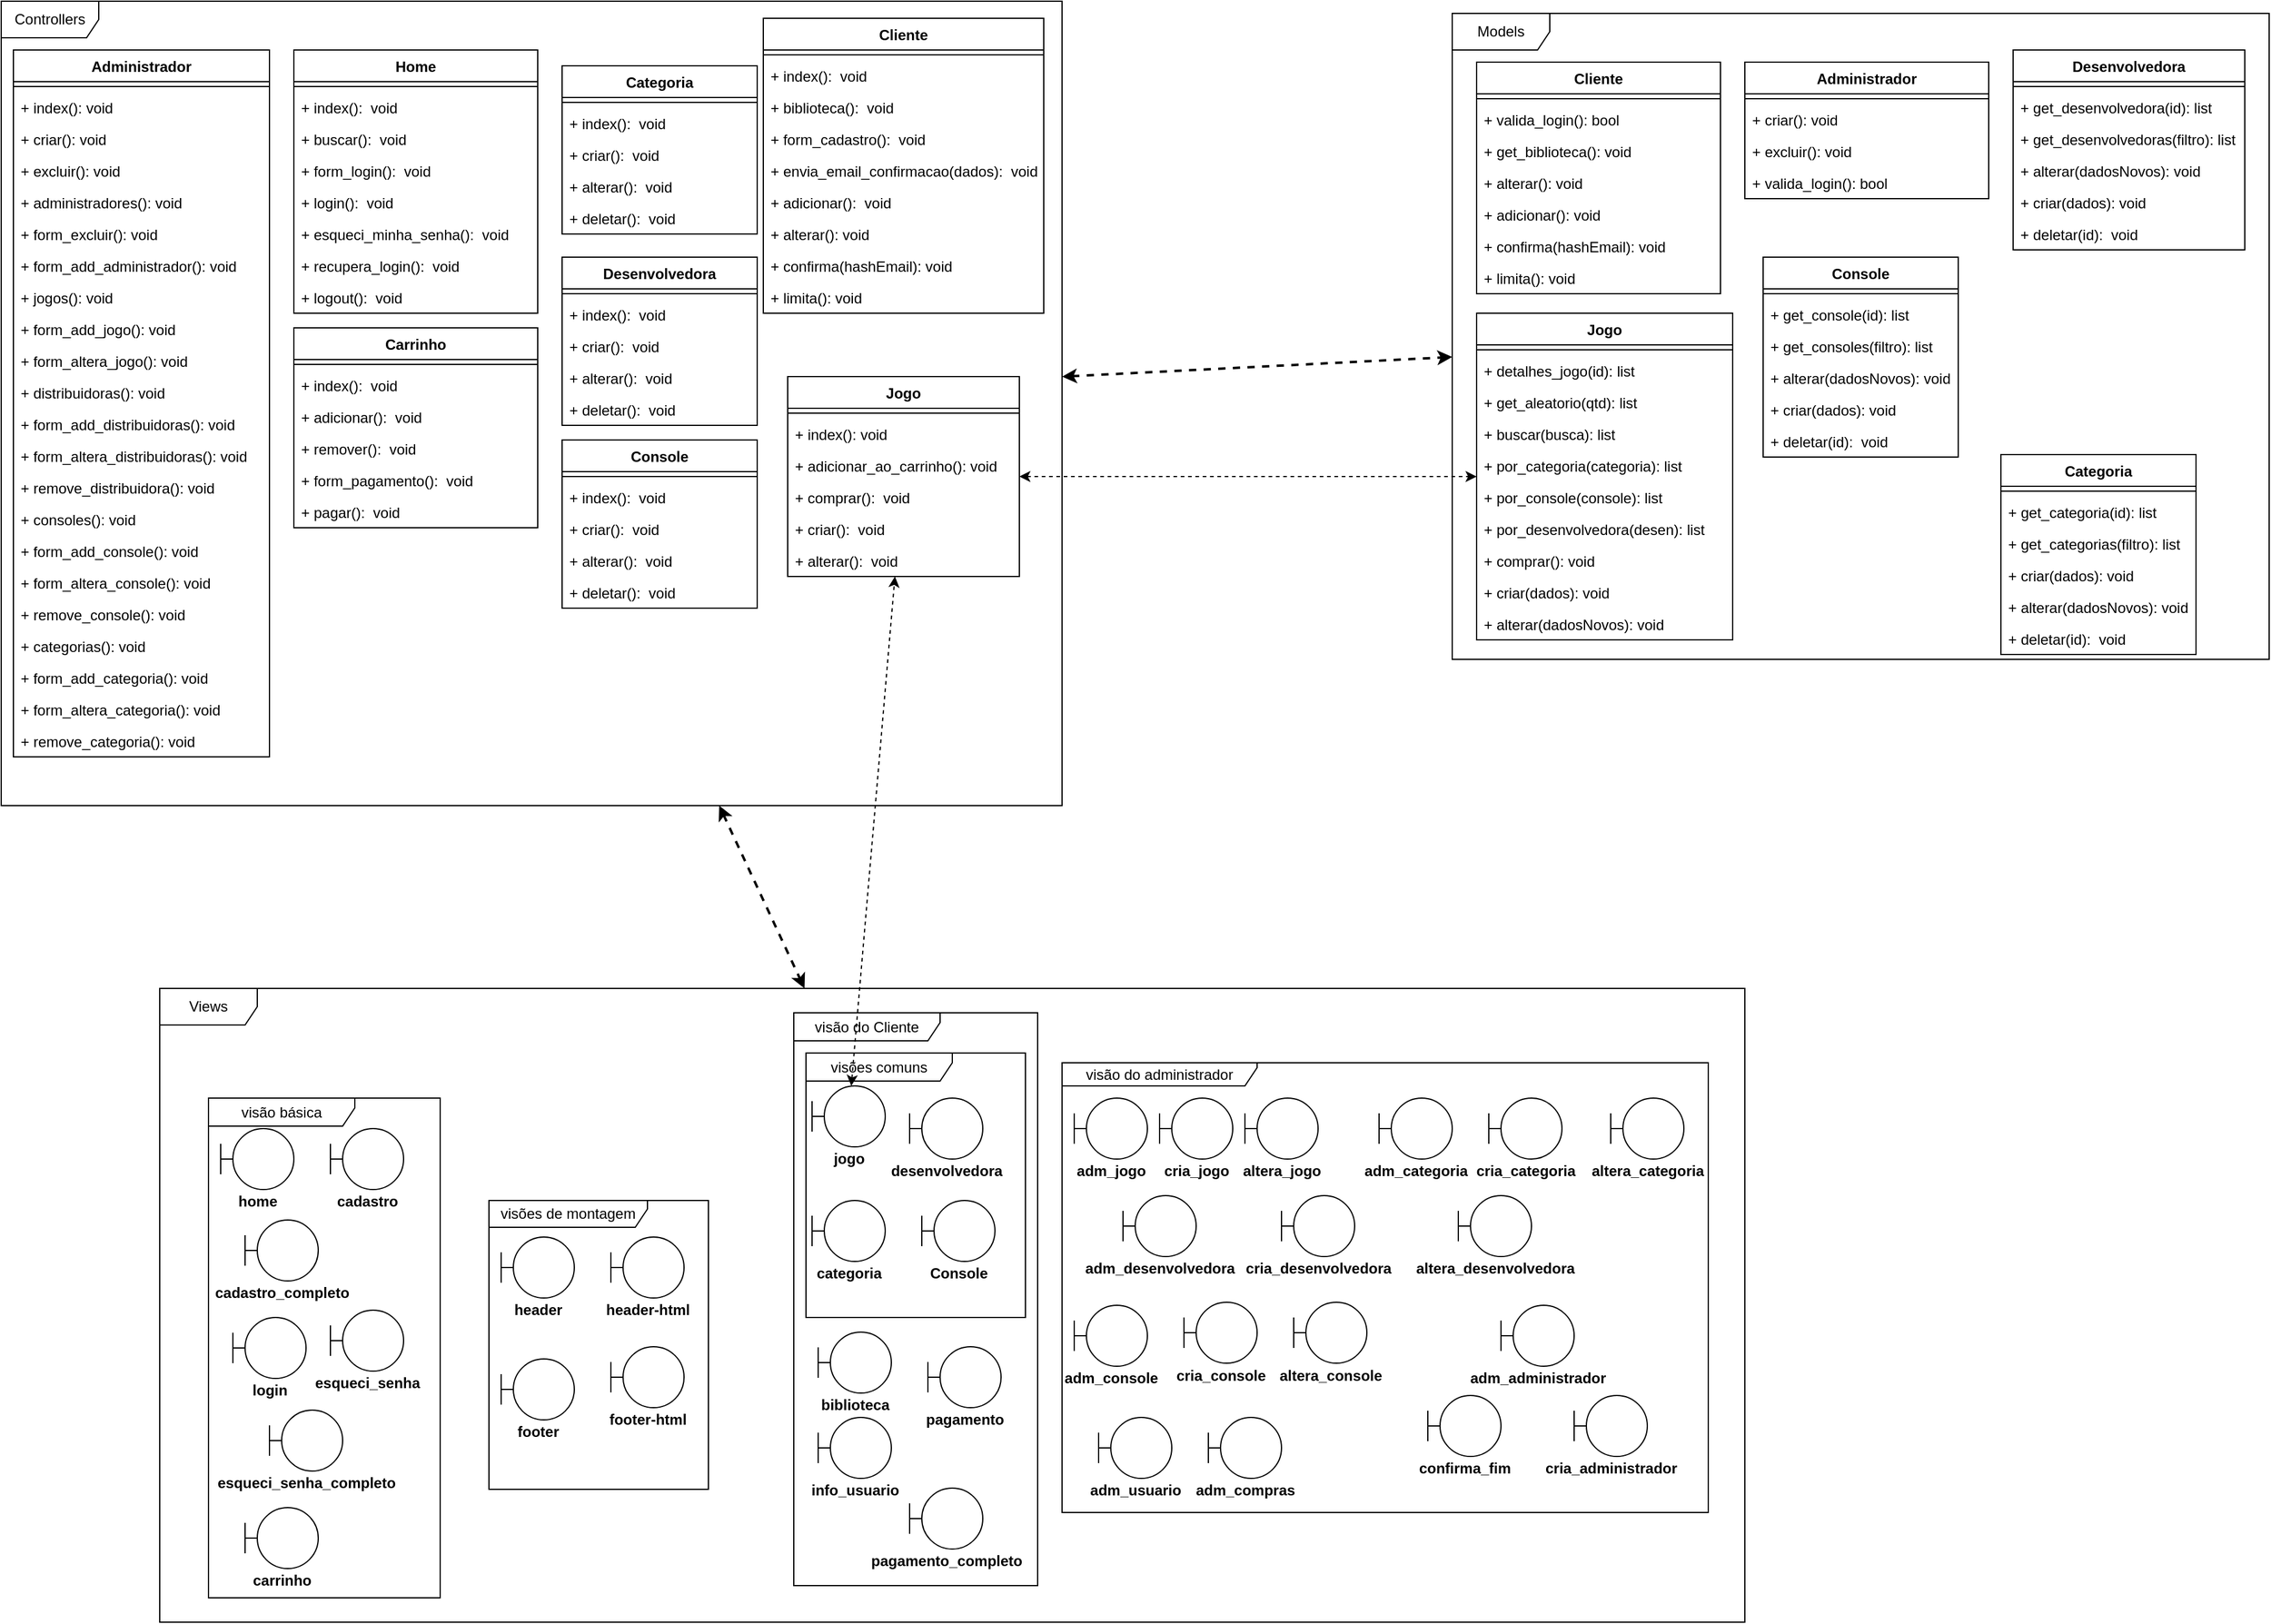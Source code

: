 <mxfile version="15.7.3" type="device"><diagram id="L-fCmeaqNn5dEg6Auvco" name="Page-1"><mxGraphModel dx="1718" dy="593" grid="1" gridSize="10" guides="1" tooltips="1" connect="1" arrows="1" fold="1" page="1" pageScale="1" pageWidth="850" pageHeight="1100" math="0" shadow="0"><root><mxCell id="0"/><mxCell id="1" parent="0"/><mxCell id="11PagR81buOXzs33Tu1x-120" value="Views" style="shape=umlFrame;whiteSpace=wrap;html=1;width=80;height=30;" parent="1" vertex="1"><mxGeometry x="-690" y="830" width="1300" height="520" as="geometry"/></mxCell><mxCell id="11PagR81buOXzs33Tu1x-200" value="visão básica" style="shape=umlFrame;whiteSpace=wrap;html=1;width=120;height=23;" parent="1" vertex="1"><mxGeometry x="-650" y="920" width="190" height="410" as="geometry"/></mxCell><mxCell id="11PagR81buOXzs33Tu1x-197" value="visão do administrador" style="shape=umlFrame;whiteSpace=wrap;html=1;width=160;height=19;" parent="1" vertex="1"><mxGeometry x="50" y="891" width="530" height="369" as="geometry"/></mxCell><mxCell id="11PagR81buOXzs33Tu1x-193" value="visão do Cliente" style="shape=umlFrame;whiteSpace=wrap;html=1;width=120;height=23;" parent="1" vertex="1"><mxGeometry x="-170" y="850" width="200" height="470" as="geometry"/></mxCell><mxCell id="11PagR81buOXzs33Tu1x-204" value="visões de montagem" style="shape=umlFrame;whiteSpace=wrap;html=1;width=130;height=22;" parent="1" vertex="1"><mxGeometry x="-420" y="1004" width="180" height="237" as="geometry"/></mxCell><mxCell id="11PagR81buOXzs33Tu1x-201" value="visões comuns" style="shape=umlFrame;whiteSpace=wrap;html=1;width=120;height=23;" parent="1" vertex="1"><mxGeometry x="-160" y="883" width="180" height="217" as="geometry"/></mxCell><mxCell id="B66ZDyAJgqDNqPzOwW6b-11" style="edgeStyle=none;rounded=0;orthogonalLoop=1;jettySize=auto;html=1;dashed=1;startArrow=classic;startFill=1;strokeWidth=2;" parent="1" source="11PagR81buOXzs33Tu1x-65" target="11PagR81buOXzs33Tu1x-66" edge="1"><mxGeometry relative="1" as="geometry"/></mxCell><mxCell id="B66ZDyAJgqDNqPzOwW6b-12" style="edgeStyle=none;rounded=0;orthogonalLoop=1;jettySize=auto;html=1;dashed=1;startArrow=classic;startFill=1;strokeWidth=2;" parent="1" source="11PagR81buOXzs33Tu1x-65" target="11PagR81buOXzs33Tu1x-120" edge="1"><mxGeometry relative="1" as="geometry"/></mxCell><mxCell id="11PagR81buOXzs33Tu1x-65" value="Controllers" style="shape=umlFrame;whiteSpace=wrap;html=1;width=80;height=30;" parent="1" vertex="1"><mxGeometry x="-820" y="20" width="870" height="660" as="geometry"/></mxCell><mxCell id="B66ZDyAJgqDNqPzOwW6b-9" style="edgeStyle=none;rounded=0;orthogonalLoop=1;jettySize=auto;html=1;dashed=1;startArrow=classic;startFill=1;" parent="1" source="11PagR81buOXzs33Tu1x-2" target="11PagR81buOXzs33Tu1x-68" edge="1"><mxGeometry relative="1" as="geometry"/></mxCell><mxCell id="11PagR81buOXzs33Tu1x-2" value="Jogo" style="swimlane;fontStyle=1;align=center;verticalAlign=top;childLayout=stackLayout;horizontal=1;startSize=26;horizontalStack=0;resizeParent=1;resizeParentMax=0;resizeLast=0;collapsible=1;marginBottom=0;" parent="1" vertex="1"><mxGeometry x="-175" y="328" width="190" height="164" as="geometry"/></mxCell><mxCell id="11PagR81buOXzs33Tu1x-4" value="" style="line;strokeWidth=1;fillColor=none;align=left;verticalAlign=middle;spacingTop=-1;spacingLeft=3;spacingRight=3;rotatable=0;labelPosition=right;points=[];portConstraint=eastwest;" parent="11PagR81buOXzs33Tu1x-2" vertex="1"><mxGeometry y="26" width="190" height="8" as="geometry"/></mxCell><mxCell id="11PagR81buOXzs33Tu1x-5" value="+ index(): void" style="text;strokeColor=none;fillColor=none;align=left;verticalAlign=top;spacingLeft=4;spacingRight=4;overflow=hidden;rotatable=0;points=[[0,0.5],[1,0.5]];portConstraint=eastwest;" parent="11PagR81buOXzs33Tu1x-2" vertex="1"><mxGeometry y="34" width="190" height="26" as="geometry"/></mxCell><mxCell id="11PagR81buOXzs33Tu1x-10" value="+ adicionar_ao_carrinho(): void" style="text;strokeColor=none;fillColor=none;align=left;verticalAlign=top;spacingLeft=4;spacingRight=4;overflow=hidden;rotatable=0;points=[[0,0.5],[1,0.5]];portConstraint=eastwest;" parent="11PagR81buOXzs33Tu1x-2" vertex="1"><mxGeometry y="60" width="190" height="26" as="geometry"/></mxCell><mxCell id="11PagR81buOXzs33Tu1x-9" value="+ comprar():  void" style="text;strokeColor=none;fillColor=none;align=left;verticalAlign=top;spacingLeft=4;spacingRight=4;overflow=hidden;rotatable=0;points=[[0,0.5],[1,0.5]];portConstraint=eastwest;" parent="11PagR81buOXzs33Tu1x-2" vertex="1"><mxGeometry y="86" width="190" height="26" as="geometry"/></mxCell><mxCell id="11PagR81buOXzs33Tu1x-8" value="+ criar():  void" style="text;strokeColor=none;fillColor=none;align=left;verticalAlign=top;spacingLeft=4;spacingRight=4;overflow=hidden;rotatable=0;points=[[0,0.5],[1,0.5]];portConstraint=eastwest;" parent="11PagR81buOXzs33Tu1x-2" vertex="1"><mxGeometry y="112" width="190" height="26" as="geometry"/></mxCell><mxCell id="11PagR81buOXzs33Tu1x-6" value="+ alterar():  void" style="text;strokeColor=none;fillColor=none;align=left;verticalAlign=top;spacingLeft=4;spacingRight=4;overflow=hidden;rotatable=0;points=[[0,0.5],[1,0.5]];portConstraint=eastwest;" parent="11PagR81buOXzs33Tu1x-2" vertex="1"><mxGeometry y="138" width="190" height="26" as="geometry"/></mxCell><mxCell id="11PagR81buOXzs33Tu1x-11" value="Home" style="swimlane;fontStyle=1;align=center;verticalAlign=top;childLayout=stackLayout;horizontal=1;startSize=26;horizontalStack=0;resizeParent=1;resizeParentMax=0;resizeLast=0;collapsible=1;marginBottom=0;" parent="1" vertex="1"><mxGeometry x="-580" y="60" width="200" height="216" as="geometry"/></mxCell><mxCell id="11PagR81buOXzs33Tu1x-12" value="" style="line;strokeWidth=1;fillColor=none;align=left;verticalAlign=middle;spacingTop=-1;spacingLeft=3;spacingRight=3;rotatable=0;labelPosition=right;points=[];portConstraint=eastwest;" parent="11PagR81buOXzs33Tu1x-11" vertex="1"><mxGeometry y="26" width="200" height="8" as="geometry"/></mxCell><mxCell id="11PagR81buOXzs33Tu1x-13" value="+ index():  void" style="text;strokeColor=none;fillColor=none;align=left;verticalAlign=top;spacingLeft=4;spacingRight=4;overflow=hidden;rotatable=0;points=[[0,0.5],[1,0.5]];portConstraint=eastwest;" parent="11PagR81buOXzs33Tu1x-11" vertex="1"><mxGeometry y="34" width="200" height="26" as="geometry"/></mxCell><mxCell id="11PagR81buOXzs33Tu1x-14" value="+ buscar():  void" style="text;strokeColor=none;fillColor=none;align=left;verticalAlign=top;spacingLeft=4;spacingRight=4;overflow=hidden;rotatable=0;points=[[0,0.5],[1,0.5]];portConstraint=eastwest;" parent="11PagR81buOXzs33Tu1x-11" vertex="1"><mxGeometry y="60" width="200" height="26" as="geometry"/></mxCell><mxCell id="ZOK9bKu7fl6GXjxW45mG-1" value="+ form_login():  void" style="text;strokeColor=none;fillColor=none;align=left;verticalAlign=top;spacingLeft=4;spacingRight=4;overflow=hidden;rotatable=0;points=[[0,0.5],[1,0.5]];portConstraint=eastwest;" parent="11PagR81buOXzs33Tu1x-11" vertex="1"><mxGeometry y="86" width="200" height="26" as="geometry"/></mxCell><mxCell id="ZOK9bKu7fl6GXjxW45mG-2" value="+ login():  void" style="text;strokeColor=none;fillColor=none;align=left;verticalAlign=top;spacingLeft=4;spacingRight=4;overflow=hidden;rotatable=0;points=[[0,0.5],[1,0.5]];portConstraint=eastwest;" parent="11PagR81buOXzs33Tu1x-11" vertex="1"><mxGeometry y="112" width="200" height="26" as="geometry"/></mxCell><mxCell id="ZOK9bKu7fl6GXjxW45mG-3" value="+ esqueci_minha_senha():  void" style="text;strokeColor=none;fillColor=none;align=left;verticalAlign=top;spacingLeft=4;spacingRight=4;overflow=hidden;rotatable=0;points=[[0,0.5],[1,0.5]];portConstraint=eastwest;" parent="11PagR81buOXzs33Tu1x-11" vertex="1"><mxGeometry y="138" width="200" height="26" as="geometry"/></mxCell><mxCell id="ZOK9bKu7fl6GXjxW45mG-4" value="+ recupera_login():  void" style="text;strokeColor=none;fillColor=none;align=left;verticalAlign=top;spacingLeft=4;spacingRight=4;overflow=hidden;rotatable=0;points=[[0,0.5],[1,0.5]];portConstraint=eastwest;" parent="11PagR81buOXzs33Tu1x-11" vertex="1"><mxGeometry y="164" width="200" height="26" as="geometry"/></mxCell><mxCell id="ZOK9bKu7fl6GXjxW45mG-5" value="+ logout():  void" style="text;strokeColor=none;fillColor=none;align=left;verticalAlign=top;spacingLeft=4;spacingRight=4;overflow=hidden;rotatable=0;points=[[0,0.5],[1,0.5]];portConstraint=eastwest;" parent="11PagR81buOXzs33Tu1x-11" vertex="1"><mxGeometry y="190" width="200" height="26" as="geometry"/></mxCell><mxCell id="11PagR81buOXzs33Tu1x-19" value="Cliente" style="swimlane;fontStyle=1;align=center;verticalAlign=top;childLayout=stackLayout;horizontal=1;startSize=26;horizontalStack=0;resizeParent=1;resizeParentMax=0;resizeLast=0;collapsible=1;marginBottom=0;" parent="1" vertex="1"><mxGeometry x="-195" y="34" width="230" height="242" as="geometry"/></mxCell><mxCell id="11PagR81buOXzs33Tu1x-20" value="" style="line;strokeWidth=1;fillColor=none;align=left;verticalAlign=middle;spacingTop=-1;spacingLeft=3;spacingRight=3;rotatable=0;labelPosition=right;points=[];portConstraint=eastwest;" parent="11PagR81buOXzs33Tu1x-19" vertex="1"><mxGeometry y="26" width="230" height="8" as="geometry"/></mxCell><mxCell id="11PagR81buOXzs33Tu1x-21" value="+ index():  void" style="text;strokeColor=none;fillColor=none;align=left;verticalAlign=top;spacingLeft=4;spacingRight=4;overflow=hidden;rotatable=0;points=[[0,0.5],[1,0.5]];portConstraint=eastwest;" parent="11PagR81buOXzs33Tu1x-19" vertex="1"><mxGeometry y="34" width="230" height="26" as="geometry"/></mxCell><mxCell id="11PagR81buOXzs33Tu1x-64" value="+ biblioteca():  void" style="text;strokeColor=none;fillColor=none;align=left;verticalAlign=top;spacingLeft=4;spacingRight=4;overflow=hidden;rotatable=0;points=[[0,0.5],[1,0.5]];portConstraint=eastwest;" parent="11PagR81buOXzs33Tu1x-19" vertex="1"><mxGeometry y="60" width="230" height="26" as="geometry"/></mxCell><mxCell id="11PagR81buOXzs33Tu1x-53" value="+ form_cadastro():  void" style="text;strokeColor=none;fillColor=none;align=left;verticalAlign=top;spacingLeft=4;spacingRight=4;overflow=hidden;rotatable=0;points=[[0,0.5],[1,0.5]];portConstraint=eastwest;" parent="11PagR81buOXzs33Tu1x-19" vertex="1"><mxGeometry y="86" width="230" height="26" as="geometry"/></mxCell><mxCell id="11PagR81buOXzs33Tu1x-23" value="+ envia_email_confirmacao(dados):  void" style="text;strokeColor=none;fillColor=none;align=left;verticalAlign=top;spacingLeft=4;spacingRight=4;overflow=hidden;rotatable=0;points=[[0,0.5],[1,0.5]];portConstraint=eastwest;" parent="11PagR81buOXzs33Tu1x-19" vertex="1"><mxGeometry y="112" width="230" height="26" as="geometry"/></mxCell><mxCell id="11PagR81buOXzs33Tu1x-24" value="+ adicionar():  void" style="text;strokeColor=none;fillColor=none;align=left;verticalAlign=top;spacingLeft=4;spacingRight=4;overflow=hidden;rotatable=0;points=[[0,0.5],[1,0.5]];portConstraint=eastwest;" parent="11PagR81buOXzs33Tu1x-19" vertex="1"><mxGeometry y="138" width="230" height="26" as="geometry"/></mxCell><mxCell id="11PagR81buOXzs33Tu1x-103" value="+ alterar(): void" style="text;strokeColor=none;fillColor=none;align=left;verticalAlign=top;spacingLeft=4;spacingRight=4;overflow=hidden;rotatable=0;points=[[0,0.5],[1,0.5]];portConstraint=eastwest;" parent="11PagR81buOXzs33Tu1x-19" vertex="1"><mxGeometry y="164" width="230" height="26" as="geometry"/></mxCell><mxCell id="11PagR81buOXzs33Tu1x-25" value="+ confirma(hashEmail): void" style="text;strokeColor=none;fillColor=none;align=left;verticalAlign=top;spacingLeft=4;spacingRight=4;overflow=hidden;rotatable=0;points=[[0,0.5],[1,0.5]];portConstraint=eastwest;" parent="11PagR81buOXzs33Tu1x-19" vertex="1"><mxGeometry y="190" width="230" height="26" as="geometry"/></mxCell><mxCell id="11PagR81buOXzs33Tu1x-26" value="+ limita(): void" style="text;strokeColor=none;fillColor=none;align=left;verticalAlign=top;spacingLeft=4;spacingRight=4;overflow=hidden;rotatable=0;points=[[0,0.5],[1,0.5]];portConstraint=eastwest;" parent="11PagR81buOXzs33Tu1x-19" vertex="1"><mxGeometry y="216" width="230" height="26" as="geometry"/></mxCell><mxCell id="11PagR81buOXzs33Tu1x-27" value="Administrador" style="swimlane;fontStyle=1;align=center;verticalAlign=top;childLayout=stackLayout;horizontal=1;startSize=26;horizontalStack=0;resizeParent=1;resizeParentMax=0;resizeLast=0;collapsible=1;marginBottom=0;" parent="1" vertex="1"><mxGeometry x="-810" y="60" width="210" height="580" as="geometry"/></mxCell><mxCell id="11PagR81buOXzs33Tu1x-28" value="" style="line;strokeWidth=1;fillColor=none;align=left;verticalAlign=middle;spacingTop=-1;spacingLeft=3;spacingRight=3;rotatable=0;labelPosition=right;points=[];portConstraint=eastwest;" parent="11PagR81buOXzs33Tu1x-27" vertex="1"><mxGeometry y="26" width="210" height="8" as="geometry"/></mxCell><mxCell id="11PagR81buOXzs33Tu1x-29" value="+ index(): void" style="text;strokeColor=none;fillColor=none;align=left;verticalAlign=top;spacingLeft=4;spacingRight=4;overflow=hidden;rotatable=0;points=[[0,0.5],[1,0.5]];portConstraint=eastwest;" parent="11PagR81buOXzs33Tu1x-27" vertex="1"><mxGeometry y="34" width="210" height="26" as="geometry"/></mxCell><mxCell id="11PagR81buOXzs33Tu1x-43" value="+ criar(): void" style="text;strokeColor=none;fillColor=none;align=left;verticalAlign=top;spacingLeft=4;spacingRight=4;overflow=hidden;rotatable=0;points=[[0,0.5],[1,0.5]];portConstraint=eastwest;" parent="11PagR81buOXzs33Tu1x-27" vertex="1"><mxGeometry y="60" width="210" height="26" as="geometry"/></mxCell><mxCell id="11PagR81buOXzs33Tu1x-44" value="+ excluir(): void" style="text;strokeColor=none;fillColor=none;align=left;verticalAlign=top;spacingLeft=4;spacingRight=4;overflow=hidden;rotatable=0;points=[[0,0.5],[1,0.5]];portConstraint=eastwest;" parent="11PagR81buOXzs33Tu1x-27" vertex="1"><mxGeometry y="86" width="210" height="26" as="geometry"/></mxCell><mxCell id="eGFnQYDxi19fyzlzBU6V-1" value="+ administradores(): void" style="text;strokeColor=none;fillColor=none;align=left;verticalAlign=top;spacingLeft=4;spacingRight=4;overflow=hidden;rotatable=0;points=[[0,0.5],[1,0.5]];portConstraint=eastwest;" parent="11PagR81buOXzs33Tu1x-27" vertex="1"><mxGeometry y="112" width="210" height="26" as="geometry"/></mxCell><mxCell id="VoLuvv25c9wOzSagU-JG-1" value="+ form_excluir(): void" style="text;strokeColor=none;fillColor=none;align=left;verticalAlign=top;spacingLeft=4;spacingRight=4;overflow=hidden;rotatable=0;points=[[0,0.5],[1,0.5]];portConstraint=eastwest;" parent="11PagR81buOXzs33Tu1x-27" vertex="1"><mxGeometry y="138" width="210" height="26" as="geometry"/></mxCell><mxCell id="11PagR81buOXzs33Tu1x-42" value="+ form_add_administrador(): void" style="text;strokeColor=none;fillColor=none;align=left;verticalAlign=top;spacingLeft=4;spacingRight=4;overflow=hidden;rotatable=0;points=[[0,0.5],[1,0.5]];portConstraint=eastwest;" parent="11PagR81buOXzs33Tu1x-27" vertex="1"><mxGeometry y="164" width="210" height="26" as="geometry"/></mxCell><mxCell id="11PagR81buOXzs33Tu1x-39" value="+ jogos(): void" style="text;strokeColor=none;fillColor=none;align=left;verticalAlign=top;spacingLeft=4;spacingRight=4;overflow=hidden;rotatable=0;points=[[0,0.5],[1,0.5]];portConstraint=eastwest;" parent="11PagR81buOXzs33Tu1x-27" vertex="1"><mxGeometry y="190" width="210" height="26" as="geometry"/></mxCell><mxCell id="11PagR81buOXzs33Tu1x-30" value="+ form_add_jogo(): void" style="text;strokeColor=none;fillColor=none;align=left;verticalAlign=top;spacingLeft=4;spacingRight=4;overflow=hidden;rotatable=0;points=[[0,0.5],[1,0.5]];portConstraint=eastwest;" parent="11PagR81buOXzs33Tu1x-27" vertex="1"><mxGeometry y="216" width="210" height="26" as="geometry"/></mxCell><mxCell id="11PagR81buOXzs33Tu1x-31" value="+ form_altera_jogo(): void" style="text;strokeColor=none;fillColor=none;align=left;verticalAlign=top;spacingLeft=4;spacingRight=4;overflow=hidden;rotatable=0;points=[[0,0.5],[1,0.5]];portConstraint=eastwest;" parent="11PagR81buOXzs33Tu1x-27" vertex="1"><mxGeometry y="242" width="210" height="26" as="geometry"/></mxCell><mxCell id="11PagR81buOXzs33Tu1x-40" value="+ distribuidoras(): void" style="text;strokeColor=none;fillColor=none;align=left;verticalAlign=top;spacingLeft=4;spacingRight=4;overflow=hidden;rotatable=0;points=[[0,0.5],[1,0.5]];portConstraint=eastwest;" parent="11PagR81buOXzs33Tu1x-27" vertex="1"><mxGeometry y="268" width="210" height="26" as="geometry"/></mxCell><mxCell id="11PagR81buOXzs33Tu1x-35" value="+ form_add_distribuidoras(): void" style="text;strokeColor=none;fillColor=none;align=left;verticalAlign=top;spacingLeft=4;spacingRight=4;overflow=hidden;rotatable=0;points=[[0,0.5],[1,0.5]];portConstraint=eastwest;" parent="11PagR81buOXzs33Tu1x-27" vertex="1"><mxGeometry y="294" width="210" height="26" as="geometry"/></mxCell><mxCell id="11PagR81buOXzs33Tu1x-36" value="+ form_altera_distribuidoras(): void" style="text;strokeColor=none;fillColor=none;align=left;verticalAlign=top;spacingLeft=4;spacingRight=4;overflow=hidden;rotatable=0;points=[[0,0.5],[1,0.5]];portConstraint=eastwest;" parent="11PagR81buOXzs33Tu1x-27" vertex="1"><mxGeometry y="320" width="210" height="26" as="geometry"/></mxCell><mxCell id="mhDPUE454BfrAJXXdubJ-2" value="+ remove_distribuidora(): void" style="text;strokeColor=none;fillColor=none;align=left;verticalAlign=top;spacingLeft=4;spacingRight=4;overflow=hidden;rotatable=0;points=[[0,0.5],[1,0.5]];portConstraint=eastwest;" vertex="1" parent="11PagR81buOXzs33Tu1x-27"><mxGeometry y="346" width="210" height="26" as="geometry"/></mxCell><mxCell id="11PagR81buOXzs33Tu1x-41" value="+ consoles(): void" style="text;strokeColor=none;fillColor=none;align=left;verticalAlign=top;spacingLeft=4;spacingRight=4;overflow=hidden;rotatable=0;points=[[0,0.5],[1,0.5]];portConstraint=eastwest;" parent="11PagR81buOXzs33Tu1x-27" vertex="1"><mxGeometry y="372" width="210" height="26" as="geometry"/></mxCell><mxCell id="11PagR81buOXzs33Tu1x-37" value="+ form_add_console(): void" style="text;strokeColor=none;fillColor=none;align=left;verticalAlign=top;spacingLeft=4;spacingRight=4;overflow=hidden;rotatable=0;points=[[0,0.5],[1,0.5]];portConstraint=eastwest;" parent="11PagR81buOXzs33Tu1x-27" vertex="1"><mxGeometry y="398" width="210" height="26" as="geometry"/></mxCell><mxCell id="11PagR81buOXzs33Tu1x-38" value="+ form_altera_console(): void" style="text;strokeColor=none;fillColor=none;align=left;verticalAlign=top;spacingLeft=4;spacingRight=4;overflow=hidden;rotatable=0;points=[[0,0.5],[1,0.5]];portConstraint=eastwest;" parent="11PagR81buOXzs33Tu1x-27" vertex="1"><mxGeometry y="424" width="210" height="26" as="geometry"/></mxCell><mxCell id="mhDPUE454BfrAJXXdubJ-1" value="+ remove_console(): void" style="text;strokeColor=none;fillColor=none;align=left;verticalAlign=top;spacingLeft=4;spacingRight=4;overflow=hidden;rotatable=0;points=[[0,0.5],[1,0.5]];portConstraint=eastwest;" vertex="1" parent="11PagR81buOXzs33Tu1x-27"><mxGeometry y="450" width="210" height="26" as="geometry"/></mxCell><mxCell id="mhDPUE454BfrAJXXdubJ-4" value="+ categorias(): void" style="text;strokeColor=none;fillColor=none;align=left;verticalAlign=top;spacingLeft=4;spacingRight=4;overflow=hidden;rotatable=0;points=[[0,0.5],[1,0.5]];portConstraint=eastwest;" vertex="1" parent="11PagR81buOXzs33Tu1x-27"><mxGeometry y="476" width="210" height="26" as="geometry"/></mxCell><mxCell id="mhDPUE454BfrAJXXdubJ-3" value="+ form_add_categoria(): void" style="text;strokeColor=none;fillColor=none;align=left;verticalAlign=top;spacingLeft=4;spacingRight=4;overflow=hidden;rotatable=0;points=[[0,0.5],[1,0.5]];portConstraint=eastwest;" vertex="1" parent="11PagR81buOXzs33Tu1x-27"><mxGeometry y="502" width="210" height="26" as="geometry"/></mxCell><mxCell id="mhDPUE454BfrAJXXdubJ-5" value="+ form_altera_categoria(): void" style="text;strokeColor=none;fillColor=none;align=left;verticalAlign=top;spacingLeft=4;spacingRight=4;overflow=hidden;rotatable=0;points=[[0,0.5],[1,0.5]];portConstraint=eastwest;" vertex="1" parent="11PagR81buOXzs33Tu1x-27"><mxGeometry y="528" width="210" height="26" as="geometry"/></mxCell><mxCell id="mhDPUE454BfrAJXXdubJ-6" value="+ remove_categoria(): void" style="text;strokeColor=none;fillColor=none;align=left;verticalAlign=top;spacingLeft=4;spacingRight=4;overflow=hidden;rotatable=0;points=[[0,0.5],[1,0.5]];portConstraint=eastwest;" vertex="1" parent="11PagR81buOXzs33Tu1x-27"><mxGeometry y="554" width="210" height="26" as="geometry"/></mxCell><mxCell id="11PagR81buOXzs33Tu1x-45" value="Categoria" style="swimlane;fontStyle=1;align=center;verticalAlign=top;childLayout=stackLayout;horizontal=1;startSize=26;horizontalStack=0;resizeParent=1;resizeParentMax=0;resizeLast=0;collapsible=1;marginBottom=0;" parent="1" vertex="1"><mxGeometry x="-360" y="73" width="160" height="138" as="geometry"/></mxCell><mxCell id="11PagR81buOXzs33Tu1x-46" value="" style="line;strokeWidth=1;fillColor=none;align=left;verticalAlign=middle;spacingTop=-1;spacingLeft=3;spacingRight=3;rotatable=0;labelPosition=right;points=[];portConstraint=eastwest;" parent="11PagR81buOXzs33Tu1x-45" vertex="1"><mxGeometry y="26" width="160" height="8" as="geometry"/></mxCell><mxCell id="11PagR81buOXzs33Tu1x-47" value="+ index():  void" style="text;strokeColor=none;fillColor=none;align=left;verticalAlign=top;spacingLeft=4;spacingRight=4;overflow=hidden;rotatable=0;points=[[0,0.5],[1,0.5]];portConstraint=eastwest;" parent="11PagR81buOXzs33Tu1x-45" vertex="1"><mxGeometry y="34" width="160" height="26" as="geometry"/></mxCell><mxCell id="11PagR81buOXzs33Tu1x-50" value="+ criar():  void" style="text;strokeColor=none;fillColor=none;align=left;verticalAlign=top;spacingLeft=4;spacingRight=4;overflow=hidden;rotatable=0;points=[[0,0.5],[1,0.5]];portConstraint=eastwest;" parent="11PagR81buOXzs33Tu1x-45" vertex="1"><mxGeometry y="60" width="160" height="26" as="geometry"/></mxCell><mxCell id="11PagR81buOXzs33Tu1x-51" value="+ alterar():  void" style="text;strokeColor=none;fillColor=none;align=left;verticalAlign=top;spacingLeft=4;spacingRight=4;overflow=hidden;rotatable=0;points=[[0,0.5],[1,0.5]];portConstraint=eastwest;" parent="11PagR81buOXzs33Tu1x-45" vertex="1"><mxGeometry y="86" width="160" height="26" as="geometry"/></mxCell><mxCell id="eGFnQYDxi19fyzlzBU6V-10" value="+ deletar():  void" style="text;strokeColor=none;fillColor=none;align=left;verticalAlign=top;spacingLeft=4;spacingRight=4;overflow=hidden;rotatable=0;points=[[0,0.5],[1,0.5]];portConstraint=eastwest;" parent="11PagR81buOXzs33Tu1x-45" vertex="1"><mxGeometry y="112" width="160" height="26" as="geometry"/></mxCell><mxCell id="11PagR81buOXzs33Tu1x-54" value="Desenvolvedora" style="swimlane;fontStyle=1;align=center;verticalAlign=top;childLayout=stackLayout;horizontal=1;startSize=26;horizontalStack=0;resizeParent=1;resizeParentMax=0;resizeLast=0;collapsible=1;marginBottom=0;" parent="1" vertex="1"><mxGeometry x="-360" y="230" width="160" height="138" as="geometry"/></mxCell><mxCell id="11PagR81buOXzs33Tu1x-55" value="" style="line;strokeWidth=1;fillColor=none;align=left;verticalAlign=middle;spacingTop=-1;spacingLeft=3;spacingRight=3;rotatable=0;labelPosition=right;points=[];portConstraint=eastwest;" parent="11PagR81buOXzs33Tu1x-54" vertex="1"><mxGeometry y="26" width="160" height="8" as="geometry"/></mxCell><mxCell id="11PagR81buOXzs33Tu1x-56" value="+ index():  void" style="text;strokeColor=none;fillColor=none;align=left;verticalAlign=top;spacingLeft=4;spacingRight=4;overflow=hidden;rotatable=0;points=[[0,0.5],[1,0.5]];portConstraint=eastwest;" parent="11PagR81buOXzs33Tu1x-54" vertex="1"><mxGeometry y="34" width="160" height="26" as="geometry"/></mxCell><mxCell id="11PagR81buOXzs33Tu1x-57" value="+ criar():  void" style="text;strokeColor=none;fillColor=none;align=left;verticalAlign=top;spacingLeft=4;spacingRight=4;overflow=hidden;rotatable=0;points=[[0,0.5],[1,0.5]];portConstraint=eastwest;" parent="11PagR81buOXzs33Tu1x-54" vertex="1"><mxGeometry y="60" width="160" height="26" as="geometry"/></mxCell><mxCell id="11PagR81buOXzs33Tu1x-58" value="+ alterar():  void" style="text;strokeColor=none;fillColor=none;align=left;verticalAlign=top;spacingLeft=4;spacingRight=4;overflow=hidden;rotatable=0;points=[[0,0.5],[1,0.5]];portConstraint=eastwest;" parent="11PagR81buOXzs33Tu1x-54" vertex="1"><mxGeometry y="86" width="160" height="26" as="geometry"/></mxCell><mxCell id="eGFnQYDxi19fyzlzBU6V-9" value="+ deletar():  void" style="text;strokeColor=none;fillColor=none;align=left;verticalAlign=top;spacingLeft=4;spacingRight=4;overflow=hidden;rotatable=0;points=[[0,0.5],[1,0.5]];portConstraint=eastwest;" parent="11PagR81buOXzs33Tu1x-54" vertex="1"><mxGeometry y="112" width="160" height="26" as="geometry"/></mxCell><mxCell id="11PagR81buOXzs33Tu1x-59" value="Console" style="swimlane;fontStyle=1;align=center;verticalAlign=top;childLayout=stackLayout;horizontal=1;startSize=26;horizontalStack=0;resizeParent=1;resizeParentMax=0;resizeLast=0;collapsible=1;marginBottom=0;" parent="1" vertex="1"><mxGeometry x="-360" y="380" width="160" height="138" as="geometry"/></mxCell><mxCell id="11PagR81buOXzs33Tu1x-60" value="" style="line;strokeWidth=1;fillColor=none;align=left;verticalAlign=middle;spacingTop=-1;spacingLeft=3;spacingRight=3;rotatable=0;labelPosition=right;points=[];portConstraint=eastwest;" parent="11PagR81buOXzs33Tu1x-59" vertex="1"><mxGeometry y="26" width="160" height="8" as="geometry"/></mxCell><mxCell id="11PagR81buOXzs33Tu1x-61" value="+ index():  void" style="text;strokeColor=none;fillColor=none;align=left;verticalAlign=top;spacingLeft=4;spacingRight=4;overflow=hidden;rotatable=0;points=[[0,0.5],[1,0.5]];portConstraint=eastwest;" parent="11PagR81buOXzs33Tu1x-59" vertex="1"><mxGeometry y="34" width="160" height="26" as="geometry"/></mxCell><mxCell id="11PagR81buOXzs33Tu1x-62" value="+ criar():  void" style="text;strokeColor=none;fillColor=none;align=left;verticalAlign=top;spacingLeft=4;spacingRight=4;overflow=hidden;rotatable=0;points=[[0,0.5],[1,0.5]];portConstraint=eastwest;" parent="11PagR81buOXzs33Tu1x-59" vertex="1"><mxGeometry y="60" width="160" height="26" as="geometry"/></mxCell><mxCell id="11PagR81buOXzs33Tu1x-63" value="+ alterar():  void" style="text;strokeColor=none;fillColor=none;align=left;verticalAlign=top;spacingLeft=4;spacingRight=4;overflow=hidden;rotatable=0;points=[[0,0.5],[1,0.5]];portConstraint=eastwest;" parent="11PagR81buOXzs33Tu1x-59" vertex="1"><mxGeometry y="86" width="160" height="26" as="geometry"/></mxCell><mxCell id="eGFnQYDxi19fyzlzBU6V-2" value="+ deletar():  void" style="text;strokeColor=none;fillColor=none;align=left;verticalAlign=top;spacingLeft=4;spacingRight=4;overflow=hidden;rotatable=0;points=[[0,0.5],[1,0.5]];portConstraint=eastwest;" parent="11PagR81buOXzs33Tu1x-59" vertex="1"><mxGeometry y="112" width="160" height="26" as="geometry"/></mxCell><mxCell id="11PagR81buOXzs33Tu1x-66" value="Models" style="shape=umlFrame;whiteSpace=wrap;html=1;width=80;height=30;" parent="1" vertex="1"><mxGeometry x="370" y="30" width="670" height="530" as="geometry"/></mxCell><mxCell id="11PagR81buOXzs33Tu1x-68" value="Jogo" style="swimlane;fontStyle=1;align=center;verticalAlign=top;childLayout=stackLayout;horizontal=1;startSize=26;horizontalStack=0;resizeParent=1;resizeParentMax=0;resizeLast=0;collapsible=1;marginBottom=0;" parent="1" vertex="1"><mxGeometry x="390" y="276" width="210" height="268" as="geometry"/></mxCell><mxCell id="11PagR81buOXzs33Tu1x-69" value="" style="line;strokeWidth=1;fillColor=none;align=left;verticalAlign=middle;spacingTop=-1;spacingLeft=3;spacingRight=3;rotatable=0;labelPosition=right;points=[];portConstraint=eastwest;" parent="11PagR81buOXzs33Tu1x-68" vertex="1"><mxGeometry y="26" width="210" height="8" as="geometry"/></mxCell><mxCell id="mQa7ez7imFPfX-fhmuFn-1" value="+ detalhes_jogo(id): list" style="text;strokeColor=none;fillColor=none;align=left;verticalAlign=top;spacingLeft=4;spacingRight=4;overflow=hidden;rotatable=0;points=[[0,0.5],[1,0.5]];portConstraint=eastwest;" parent="11PagR81buOXzs33Tu1x-68" vertex="1"><mxGeometry y="34" width="210" height="26" as="geometry"/></mxCell><mxCell id="gl3a6LLppXieWktFP44w-4" value="+ get_aleatorio(qtd): list" style="text;strokeColor=none;fillColor=none;align=left;verticalAlign=top;spacingLeft=4;spacingRight=4;overflow=hidden;rotatable=0;points=[[0,0.5],[1,0.5]];portConstraint=eastwest;" parent="11PagR81buOXzs33Tu1x-68" vertex="1"><mxGeometry y="60" width="210" height="26" as="geometry"/></mxCell><mxCell id="11PagR81buOXzs33Tu1x-102" value="+ buscar(busca): list" style="text;strokeColor=none;fillColor=none;align=left;verticalAlign=top;spacingLeft=4;spacingRight=4;overflow=hidden;rotatable=0;points=[[0,0.5],[1,0.5]];portConstraint=eastwest;" parent="11PagR81buOXzs33Tu1x-68" vertex="1"><mxGeometry y="86" width="210" height="26" as="geometry"/></mxCell><mxCell id="gl3a6LLppXieWktFP44w-3" value="+ por_categoria(categoria): list" style="text;strokeColor=none;fillColor=none;align=left;verticalAlign=top;spacingLeft=4;spacingRight=4;overflow=hidden;rotatable=0;points=[[0,0.5],[1,0.5]];portConstraint=eastwest;" parent="11PagR81buOXzs33Tu1x-68" vertex="1"><mxGeometry y="112" width="210" height="26" as="geometry"/></mxCell><mxCell id="gl3a6LLppXieWktFP44w-1" value="+ por_console(console): list" style="text;strokeColor=none;fillColor=none;align=left;verticalAlign=top;spacingLeft=4;spacingRight=4;overflow=hidden;rotatable=0;points=[[0,0.5],[1,0.5]];portConstraint=eastwest;" parent="11PagR81buOXzs33Tu1x-68" vertex="1"><mxGeometry y="138" width="210" height="26" as="geometry"/></mxCell><mxCell id="gl3a6LLppXieWktFP44w-2" value="+ por_desenvolvedora(desen): list" style="text;strokeColor=none;fillColor=none;align=left;verticalAlign=top;spacingLeft=4;spacingRight=4;overflow=hidden;rotatable=0;points=[[0,0.5],[1,0.5]];portConstraint=eastwest;" parent="11PagR81buOXzs33Tu1x-68" vertex="1"><mxGeometry y="164" width="210" height="26" as="geometry"/></mxCell><mxCell id="11PagR81buOXzs33Tu1x-72" value="+ comprar(): void" style="text;strokeColor=none;fillColor=none;align=left;verticalAlign=top;spacingLeft=4;spacingRight=4;overflow=hidden;rotatable=0;points=[[0,0.5],[1,0.5]];portConstraint=eastwest;" parent="11PagR81buOXzs33Tu1x-68" vertex="1"><mxGeometry y="190" width="210" height="26" as="geometry"/></mxCell><mxCell id="11PagR81buOXzs33Tu1x-73" value="+ criar(dados): void" style="text;strokeColor=none;fillColor=none;align=left;verticalAlign=top;spacingLeft=4;spacingRight=4;overflow=hidden;rotatable=0;points=[[0,0.5],[1,0.5]];portConstraint=eastwest;" parent="11PagR81buOXzs33Tu1x-68" vertex="1"><mxGeometry y="216" width="210" height="26" as="geometry"/></mxCell><mxCell id="11PagR81buOXzs33Tu1x-74" value="+ alterar(dadosNovos): void" style="text;strokeColor=none;fillColor=none;align=left;verticalAlign=top;spacingLeft=4;spacingRight=4;overflow=hidden;rotatable=0;points=[[0,0.5],[1,0.5]];portConstraint=eastwest;" parent="11PagR81buOXzs33Tu1x-68" vertex="1"><mxGeometry y="242" width="210" height="26" as="geometry"/></mxCell><mxCell id="11PagR81buOXzs33Tu1x-75" value="Console" style="swimlane;fontStyle=1;align=center;verticalAlign=top;childLayout=stackLayout;horizontal=1;startSize=26;horizontalStack=0;resizeParent=1;resizeParentMax=0;resizeLast=0;collapsible=1;marginBottom=0;" parent="1" vertex="1"><mxGeometry x="625" y="230" width="160" height="164" as="geometry"/></mxCell><mxCell id="11PagR81buOXzs33Tu1x-76" value="" style="line;strokeWidth=1;fillColor=none;align=left;verticalAlign=middle;spacingTop=-1;spacingLeft=3;spacingRight=3;rotatable=0;labelPosition=right;points=[];portConstraint=eastwest;" parent="11PagR81buOXzs33Tu1x-75" vertex="1"><mxGeometry y="26" width="160" height="8" as="geometry"/></mxCell><mxCell id="B66ZDyAJgqDNqPzOwW6b-135" value="+ get_console(id): list" style="text;strokeColor=none;fillColor=none;align=left;verticalAlign=top;spacingLeft=4;spacingRight=4;overflow=hidden;rotatable=0;points=[[0,0.5],[1,0.5]];portConstraint=eastwest;" parent="11PagR81buOXzs33Tu1x-75" vertex="1"><mxGeometry y="34" width="160" height="26" as="geometry"/></mxCell><mxCell id="11PagR81buOXzs33Tu1x-101" value="+ get_consoles(filtro): list" style="text;strokeColor=none;fillColor=none;align=left;verticalAlign=top;spacingLeft=4;spacingRight=4;overflow=hidden;rotatable=0;points=[[0,0.5],[1,0.5]];portConstraint=eastwest;" parent="11PagR81buOXzs33Tu1x-75" vertex="1"><mxGeometry y="60" width="160" height="26" as="geometry"/></mxCell><mxCell id="11PagR81buOXzs33Tu1x-207" value="+ alterar(dadosNovos): void" style="text;strokeColor=none;fillColor=none;align=left;verticalAlign=top;spacingLeft=4;spacingRight=4;overflow=hidden;rotatable=0;points=[[0,0.5],[1,0.5]];portConstraint=eastwest;" parent="11PagR81buOXzs33Tu1x-75" vertex="1"><mxGeometry y="86" width="160" height="26" as="geometry"/></mxCell><mxCell id="11PagR81buOXzs33Tu1x-206" value="+ criar(dados): void" style="text;strokeColor=none;fillColor=none;align=left;verticalAlign=top;spacingLeft=4;spacingRight=4;overflow=hidden;rotatable=0;points=[[0,0.5],[1,0.5]];portConstraint=eastwest;" parent="11PagR81buOXzs33Tu1x-75" vertex="1"><mxGeometry y="112" width="160" height="26" as="geometry"/></mxCell><mxCell id="eGFnQYDxi19fyzlzBU6V-13" value="+ deletar(id):  void" style="text;strokeColor=none;fillColor=none;align=left;verticalAlign=top;spacingLeft=4;spacingRight=4;overflow=hidden;rotatable=0;points=[[0,0.5],[1,0.5]];portConstraint=eastwest;" parent="11PagR81buOXzs33Tu1x-75" vertex="1"><mxGeometry y="138" width="160" height="26" as="geometry"/></mxCell><mxCell id="11PagR81buOXzs33Tu1x-80" value="Categoria" style="swimlane;fontStyle=1;align=center;verticalAlign=top;childLayout=stackLayout;horizontal=1;startSize=26;horizontalStack=0;resizeParent=1;resizeParentMax=0;resizeLast=0;collapsible=1;marginBottom=0;" parent="1" vertex="1"><mxGeometry x="820" y="392" width="160" height="164" as="geometry"/></mxCell><mxCell id="11PagR81buOXzs33Tu1x-81" value="" style="line;strokeWidth=1;fillColor=none;align=left;verticalAlign=middle;spacingTop=-1;spacingLeft=3;spacingRight=3;rotatable=0;labelPosition=right;points=[];portConstraint=eastwest;" parent="11PagR81buOXzs33Tu1x-80" vertex="1"><mxGeometry y="26" width="160" height="8" as="geometry"/></mxCell><mxCell id="B66ZDyAJgqDNqPzOwW6b-136" value="+ get_categoria(id): list" style="text;strokeColor=none;fillColor=none;align=left;verticalAlign=top;spacingLeft=4;spacingRight=4;overflow=hidden;rotatable=0;points=[[0,0.5],[1,0.5]];portConstraint=eastwest;" parent="11PagR81buOXzs33Tu1x-80" vertex="1"><mxGeometry y="34" width="160" height="26" as="geometry"/></mxCell><mxCell id="11PagR81buOXzs33Tu1x-100" value="+ get_categorias(filtro): list" style="text;strokeColor=none;fillColor=none;align=left;verticalAlign=top;spacingLeft=4;spacingRight=4;overflow=hidden;rotatable=0;points=[[0,0.5],[1,0.5]];portConstraint=eastwest;" parent="11PagR81buOXzs33Tu1x-80" vertex="1"><mxGeometry y="60" width="160" height="26" as="geometry"/></mxCell><mxCell id="11PagR81buOXzs33Tu1x-208" value="+ criar(dados): void" style="text;strokeColor=none;fillColor=none;align=left;verticalAlign=top;spacingLeft=4;spacingRight=4;overflow=hidden;rotatable=0;points=[[0,0.5],[1,0.5]];portConstraint=eastwest;" parent="11PagR81buOXzs33Tu1x-80" vertex="1"><mxGeometry y="86" width="160" height="26" as="geometry"/></mxCell><mxCell id="11PagR81buOXzs33Tu1x-209" value="+ alterar(dadosNovos): void" style="text;strokeColor=none;fillColor=none;align=left;verticalAlign=top;spacingLeft=4;spacingRight=4;overflow=hidden;rotatable=0;points=[[0,0.5],[1,0.5]];portConstraint=eastwest;" parent="11PagR81buOXzs33Tu1x-80" vertex="1"><mxGeometry y="112" width="160" height="26" as="geometry"/></mxCell><mxCell id="eGFnQYDxi19fyzlzBU6V-12" value="+ deletar(id):  void" style="text;strokeColor=none;fillColor=none;align=left;verticalAlign=top;spacingLeft=4;spacingRight=4;overflow=hidden;rotatable=0;points=[[0,0.5],[1,0.5]];portConstraint=eastwest;" parent="11PagR81buOXzs33Tu1x-80" vertex="1"><mxGeometry y="138" width="160" height="26" as="geometry"/></mxCell><mxCell id="11PagR81buOXzs33Tu1x-85" value="Desenvolvedora" style="swimlane;fontStyle=1;align=center;verticalAlign=top;childLayout=stackLayout;horizontal=1;startSize=26;horizontalStack=0;resizeParent=1;resizeParentMax=0;resizeLast=0;collapsible=1;marginBottom=0;" parent="1" vertex="1"><mxGeometry x="830" y="60" width="190" height="164" as="geometry"/></mxCell><mxCell id="11PagR81buOXzs33Tu1x-86" value="" style="line;strokeWidth=1;fillColor=none;align=left;verticalAlign=middle;spacingTop=-1;spacingLeft=3;spacingRight=3;rotatable=0;labelPosition=right;points=[];portConstraint=eastwest;" parent="11PagR81buOXzs33Tu1x-85" vertex="1"><mxGeometry y="26" width="190" height="8" as="geometry"/></mxCell><mxCell id="B66ZDyAJgqDNqPzOwW6b-134" value="+ get_desenvolvedora(id): list" style="text;strokeColor=none;fillColor=none;align=left;verticalAlign=top;spacingLeft=4;spacingRight=4;overflow=hidden;rotatable=0;points=[[0,0.5],[1,0.5]];portConstraint=eastwest;" parent="11PagR81buOXzs33Tu1x-85" vertex="1"><mxGeometry y="34" width="190" height="26" as="geometry"/></mxCell><mxCell id="11PagR81buOXzs33Tu1x-205" value="+ get_desenvolvedoras(filtro): list" style="text;strokeColor=none;fillColor=none;align=left;verticalAlign=top;spacingLeft=4;spacingRight=4;overflow=hidden;rotatable=0;points=[[0,0.5],[1,0.5]];portConstraint=eastwest;" parent="11PagR81buOXzs33Tu1x-85" vertex="1"><mxGeometry y="60" width="190" height="26" as="geometry"/></mxCell><mxCell id="11PagR81buOXzs33Tu1x-211" value="+ alterar(dadosNovos): void" style="text;strokeColor=none;fillColor=none;align=left;verticalAlign=top;spacingLeft=4;spacingRight=4;overflow=hidden;rotatable=0;points=[[0,0.5],[1,0.5]];portConstraint=eastwest;" parent="11PagR81buOXzs33Tu1x-85" vertex="1"><mxGeometry y="86" width="190" height="26" as="geometry"/></mxCell><mxCell id="11PagR81buOXzs33Tu1x-210" value="+ criar(dados): void" style="text;strokeColor=none;fillColor=none;align=left;verticalAlign=top;spacingLeft=4;spacingRight=4;overflow=hidden;rotatable=0;points=[[0,0.5],[1,0.5]];portConstraint=eastwest;" parent="11PagR81buOXzs33Tu1x-85" vertex="1"><mxGeometry y="112" width="190" height="26" as="geometry"/></mxCell><mxCell id="eGFnQYDxi19fyzlzBU6V-14" value="+ deletar(id):  void" style="text;strokeColor=none;fillColor=none;align=left;verticalAlign=top;spacingLeft=4;spacingRight=4;overflow=hidden;rotatable=0;points=[[0,0.5],[1,0.5]];portConstraint=eastwest;" parent="11PagR81buOXzs33Tu1x-85" vertex="1"><mxGeometry y="138" width="190" height="26" as="geometry"/></mxCell><mxCell id="11PagR81buOXzs33Tu1x-90" value="Cliente" style="swimlane;fontStyle=1;align=center;verticalAlign=top;childLayout=stackLayout;horizontal=1;startSize=26;horizontalStack=0;resizeParent=1;resizeParentMax=0;resizeLast=0;collapsible=1;marginBottom=0;" parent="1" vertex="1"><mxGeometry x="390" y="70" width="200" height="190" as="geometry"/></mxCell><mxCell id="11PagR81buOXzs33Tu1x-91" value="" style="line;strokeWidth=1;fillColor=none;align=left;verticalAlign=middle;spacingTop=-1;spacingLeft=3;spacingRight=3;rotatable=0;labelPosition=right;points=[];portConstraint=eastwest;" parent="11PagR81buOXzs33Tu1x-90" vertex="1"><mxGeometry y="26" width="200" height="8" as="geometry"/></mxCell><mxCell id="tvD4H6tPv4toiT20f8Io-1" value="+ valida_login(): bool" style="text;strokeColor=none;fillColor=none;align=left;verticalAlign=top;spacingLeft=4;spacingRight=4;overflow=hidden;rotatable=0;points=[[0,0.5],[1,0.5]];portConstraint=eastwest;" parent="11PagR81buOXzs33Tu1x-90" vertex="1"><mxGeometry y="34" width="200" height="26" as="geometry"/></mxCell><mxCell id="11PagR81buOXzs33Tu1x-93" value="+ get_biblioteca(): void" style="text;strokeColor=none;fillColor=none;align=left;verticalAlign=top;spacingLeft=4;spacingRight=4;overflow=hidden;rotatable=0;points=[[0,0.5],[1,0.5]];portConstraint=eastwest;" parent="11PagR81buOXzs33Tu1x-90" vertex="1"><mxGeometry y="60" width="200" height="26" as="geometry"/></mxCell><mxCell id="11PagR81buOXzs33Tu1x-104" value="+ alterar(): void" style="text;strokeColor=none;fillColor=none;align=left;verticalAlign=top;spacingLeft=4;spacingRight=4;overflow=hidden;rotatable=0;points=[[0,0.5],[1,0.5]];portConstraint=eastwest;" parent="11PagR81buOXzs33Tu1x-90" vertex="1"><mxGeometry y="86" width="200" height="26" as="geometry"/></mxCell><mxCell id="11PagR81buOXzs33Tu1x-97" value="+ adicionar(): void" style="text;strokeColor=none;fillColor=none;align=left;verticalAlign=top;spacingLeft=4;spacingRight=4;overflow=hidden;rotatable=0;points=[[0,0.5],[1,0.5]];portConstraint=eastwest;" parent="11PagR81buOXzs33Tu1x-90" vertex="1"><mxGeometry y="112" width="200" height="26" as="geometry"/></mxCell><mxCell id="11PagR81buOXzs33Tu1x-98" value="+ confirma(hashEmail): void" style="text;strokeColor=none;fillColor=none;align=left;verticalAlign=top;spacingLeft=4;spacingRight=4;overflow=hidden;rotatable=0;points=[[0,0.5],[1,0.5]];portConstraint=eastwest;" parent="11PagR81buOXzs33Tu1x-90" vertex="1"><mxGeometry y="138" width="200" height="26" as="geometry"/></mxCell><mxCell id="11PagR81buOXzs33Tu1x-99" value="+ limita(): void" style="text;strokeColor=none;fillColor=none;align=left;verticalAlign=top;spacingLeft=4;spacingRight=4;overflow=hidden;rotatable=0;points=[[0,0.5],[1,0.5]];portConstraint=eastwest;" parent="11PagR81buOXzs33Tu1x-90" vertex="1"><mxGeometry y="164" width="200" height="26" as="geometry"/></mxCell><mxCell id="11PagR81buOXzs33Tu1x-105" value="Administrador" style="swimlane;fontStyle=1;align=center;verticalAlign=top;childLayout=stackLayout;horizontal=1;startSize=26;horizontalStack=0;resizeParent=1;resizeParentMax=0;resizeLast=0;collapsible=1;marginBottom=0;" parent="1" vertex="1"><mxGeometry x="610" y="70" width="200" height="112" as="geometry"/></mxCell><mxCell id="11PagR81buOXzs33Tu1x-106" value="" style="line;strokeWidth=1;fillColor=none;align=left;verticalAlign=middle;spacingTop=-1;spacingLeft=3;spacingRight=3;rotatable=0;labelPosition=right;points=[];portConstraint=eastwest;" parent="11PagR81buOXzs33Tu1x-105" vertex="1"><mxGeometry y="26" width="200" height="8" as="geometry"/></mxCell><mxCell id="11PagR81buOXzs33Tu1x-108" value="+ criar(): void" style="text;strokeColor=none;fillColor=none;align=left;verticalAlign=top;spacingLeft=4;spacingRight=4;overflow=hidden;rotatable=0;points=[[0,0.5],[1,0.5]];portConstraint=eastwest;" parent="11PagR81buOXzs33Tu1x-105" vertex="1"><mxGeometry y="34" width="200" height="26" as="geometry"/></mxCell><mxCell id="11PagR81buOXzs33Tu1x-109" value="+ excluir(): void" style="text;strokeColor=none;fillColor=none;align=left;verticalAlign=top;spacingLeft=4;spacingRight=4;overflow=hidden;rotatable=0;points=[[0,0.5],[1,0.5]];portConstraint=eastwest;" parent="11PagR81buOXzs33Tu1x-105" vertex="1"><mxGeometry y="60" width="200" height="26" as="geometry"/></mxCell><mxCell id="33_iDUAcrcl2gQyIVTkX-1" value="+ valida_login(): bool" style="text;strokeColor=none;fillColor=none;align=left;verticalAlign=top;spacingLeft=4;spacingRight=4;overflow=hidden;rotatable=0;points=[[0,0.5],[1,0.5]];portConstraint=eastwest;" parent="11PagR81buOXzs33Tu1x-105" vertex="1"><mxGeometry y="86" width="200" height="26" as="geometry"/></mxCell><mxCell id="T3Zomi0P-XqC67pqH-qo-2" value="Carrinho" style="swimlane;fontStyle=1;align=center;verticalAlign=top;childLayout=stackLayout;horizontal=1;startSize=26;horizontalStack=0;resizeParent=1;resizeParentMax=0;resizeLast=0;collapsible=1;marginBottom=0;" parent="1" vertex="1"><mxGeometry x="-580" y="288" width="200" height="164" as="geometry"/></mxCell><mxCell id="T3Zomi0P-XqC67pqH-qo-3" value="" style="line;strokeWidth=1;fillColor=none;align=left;verticalAlign=middle;spacingTop=-1;spacingLeft=3;spacingRight=3;rotatable=0;labelPosition=right;points=[];portConstraint=eastwest;" parent="T3Zomi0P-XqC67pqH-qo-2" vertex="1"><mxGeometry y="26" width="200" height="8" as="geometry"/></mxCell><mxCell id="T3Zomi0P-XqC67pqH-qo-4" value="+ index():  void" style="text;strokeColor=none;fillColor=none;align=left;verticalAlign=top;spacingLeft=4;spacingRight=4;overflow=hidden;rotatable=0;points=[[0,0.5],[1,0.5]];portConstraint=eastwest;" parent="T3Zomi0P-XqC67pqH-qo-2" vertex="1"><mxGeometry y="34" width="200" height="26" as="geometry"/></mxCell><mxCell id="T3Zomi0P-XqC67pqH-qo-5" value="+ adicionar():  void" style="text;strokeColor=none;fillColor=none;align=left;verticalAlign=top;spacingLeft=4;spacingRight=4;overflow=hidden;rotatable=0;points=[[0,0.5],[1,0.5]];portConstraint=eastwest;" parent="T3Zomi0P-XqC67pqH-qo-2" vertex="1"><mxGeometry y="60" width="200" height="26" as="geometry"/></mxCell><mxCell id="T3Zomi0P-XqC67pqH-qo-8" value="+ remover():  void" style="text;strokeColor=none;fillColor=none;align=left;verticalAlign=top;spacingLeft=4;spacingRight=4;overflow=hidden;rotatable=0;points=[[0,0.5],[1,0.5]];portConstraint=eastwest;" parent="T3Zomi0P-XqC67pqH-qo-2" vertex="1"><mxGeometry y="86" width="200" height="26" as="geometry"/></mxCell><mxCell id="T3Zomi0P-XqC67pqH-qo-7" value="+ form_pagamento():  void" style="text;strokeColor=none;fillColor=none;align=left;verticalAlign=top;spacingLeft=4;spacingRight=4;overflow=hidden;rotatable=0;points=[[0,0.5],[1,0.5]];portConstraint=eastwest;" parent="T3Zomi0P-XqC67pqH-qo-2" vertex="1"><mxGeometry y="112" width="200" height="26" as="geometry"/></mxCell><mxCell id="T3Zomi0P-XqC67pqH-qo-9" value="+ pagar():  void" style="text;strokeColor=none;fillColor=none;align=left;verticalAlign=top;spacingLeft=4;spacingRight=4;overflow=hidden;rotatable=0;points=[[0,0.5],[1,0.5]];portConstraint=eastwest;" parent="T3Zomi0P-XqC67pqH-qo-2" vertex="1"><mxGeometry y="138" width="200" height="26" as="geometry"/></mxCell><mxCell id="B66ZDyAJgqDNqPzOwW6b-5" style="rounded=0;orthogonalLoop=1;jettySize=auto;html=1;dashed=1;strokeWidth=1;startArrow=classic;startFill=1;" parent="1" source="B66ZDyAJgqDNqPzOwW6b-55" target="11PagR81buOXzs33Tu1x-2" edge="1"><mxGeometry relative="1" as="geometry"><mxPoint x="-70.474" y="912" as="sourcePoint"/></mxGeometry></mxCell><mxCell id="B66ZDyAJgqDNqPzOwW6b-22" value="" style="group" parent="1" vertex="1" connectable="0"><mxGeometry x="-340" y="1034" width="100" height="70" as="geometry"/></mxCell><mxCell id="B66ZDyAJgqDNqPzOwW6b-18" value="" style="shape=umlBoundary;whiteSpace=wrap;html=1;" parent="B66ZDyAJgqDNqPzOwW6b-22" vertex="1"><mxGeometry x="20" width="60" height="50" as="geometry"/></mxCell><mxCell id="B66ZDyAJgqDNqPzOwW6b-21" value="&lt;span style=&quot;font-weight: 700&quot;&gt;header-html&lt;/span&gt;" style="text;html=1;align=center;verticalAlign=middle;resizable=0;points=[];autosize=1;strokeColor=none;fillColor=none;" parent="B66ZDyAJgqDNqPzOwW6b-22" vertex="1"><mxGeometry x="10" y="50" width="80" height="20" as="geometry"/></mxCell><mxCell id="B66ZDyAJgqDNqPzOwW6b-23" value="" style="group" parent="1" vertex="1" connectable="0"><mxGeometry x="-640" y="1256" width="100" height="70" as="geometry"/></mxCell><mxCell id="B66ZDyAJgqDNqPzOwW6b-24" value="" style="shape=umlBoundary;whiteSpace=wrap;html=1;" parent="B66ZDyAJgqDNqPzOwW6b-23" vertex="1"><mxGeometry x="20" width="60" height="50" as="geometry"/></mxCell><mxCell id="B66ZDyAJgqDNqPzOwW6b-25" value="&lt;span style=&quot;font-weight: 700&quot;&gt;carrinho&lt;/span&gt;" style="text;html=1;align=center;verticalAlign=middle;resizable=0;points=[];autosize=1;strokeColor=none;fillColor=none;" parent="B66ZDyAJgqDNqPzOwW6b-23" vertex="1"><mxGeometry x="20" y="50" width="60" height="20" as="geometry"/></mxCell><mxCell id="B66ZDyAJgqDNqPzOwW6b-26" value="" style="group" parent="1" vertex="1" connectable="0"><mxGeometry x="-570" y="1094" width="100" height="70" as="geometry"/></mxCell><mxCell id="B66ZDyAJgqDNqPzOwW6b-27" value="" style="shape=umlBoundary;whiteSpace=wrap;html=1;" parent="B66ZDyAJgqDNqPzOwW6b-26" vertex="1"><mxGeometry x="20" width="60" height="50" as="geometry"/></mxCell><mxCell id="B66ZDyAJgqDNqPzOwW6b-28" value="&lt;span style=&quot;font-weight: 700&quot;&gt;esqueci_senha&lt;/span&gt;" style="text;html=1;align=center;verticalAlign=middle;resizable=0;points=[];autosize=1;strokeColor=none;fillColor=none;" parent="B66ZDyAJgqDNqPzOwW6b-26" vertex="1"><mxGeometry y="50" width="100" height="20" as="geometry"/></mxCell><mxCell id="B66ZDyAJgqDNqPzOwW6b-29" value="" style="group" parent="1" vertex="1" connectable="0"><mxGeometry x="-620" y="1176" width="130" height="70" as="geometry"/></mxCell><mxCell id="B66ZDyAJgqDNqPzOwW6b-30" value="" style="shape=umlBoundary;whiteSpace=wrap;html=1;" parent="B66ZDyAJgqDNqPzOwW6b-29" vertex="1"><mxGeometry x="20" width="60" height="50" as="geometry"/></mxCell><mxCell id="B66ZDyAJgqDNqPzOwW6b-31" value="&lt;span style=&quot;font-weight: 700&quot;&gt;esqueci_senha_completo&lt;/span&gt;" style="text;html=1;align=center;verticalAlign=middle;resizable=0;points=[];autosize=1;strokeColor=none;fillColor=none;" parent="B66ZDyAJgqDNqPzOwW6b-29" vertex="1"><mxGeometry x="-30" y="50" width="160" height="20" as="geometry"/></mxCell><mxCell id="B66ZDyAJgqDNqPzOwW6b-32" value="" style="group" parent="1" vertex="1" connectable="0"><mxGeometry x="-650" y="1100" width="100" height="70" as="geometry"/></mxCell><mxCell id="B66ZDyAJgqDNqPzOwW6b-33" value="" style="shape=umlBoundary;whiteSpace=wrap;html=1;" parent="B66ZDyAJgqDNqPzOwW6b-32" vertex="1"><mxGeometry x="20" width="60" height="50" as="geometry"/></mxCell><mxCell id="B66ZDyAJgqDNqPzOwW6b-34" value="&lt;span style=&quot;font-weight: 700&quot;&gt;login&lt;/span&gt;" style="text;html=1;align=center;verticalAlign=middle;resizable=0;points=[];autosize=1;strokeColor=none;fillColor=none;" parent="B66ZDyAJgqDNqPzOwW6b-32" vertex="1"><mxGeometry x="30" y="50" width="40" height="20" as="geometry"/></mxCell><mxCell id="B66ZDyAJgqDNqPzOwW6b-35" value="" style="group" parent="1" vertex="1" connectable="0"><mxGeometry x="-570" y="945" width="100" height="70" as="geometry"/></mxCell><mxCell id="B66ZDyAJgqDNqPzOwW6b-36" value="" style="shape=umlBoundary;whiteSpace=wrap;html=1;" parent="B66ZDyAJgqDNqPzOwW6b-35" vertex="1"><mxGeometry x="20" width="60" height="50" as="geometry"/></mxCell><mxCell id="B66ZDyAJgqDNqPzOwW6b-37" value="&lt;span style=&quot;font-weight: 700&quot;&gt;cadastro&lt;/span&gt;" style="text;html=1;align=center;verticalAlign=middle;resizable=0;points=[];autosize=1;strokeColor=none;fillColor=none;" parent="B66ZDyAJgqDNqPzOwW6b-35" vertex="1"><mxGeometry x="15" y="50" width="70" height="20" as="geometry"/></mxCell><mxCell id="B66ZDyAJgqDNqPzOwW6b-38" value="" style="group" parent="1" vertex="1" connectable="0"><mxGeometry x="-660" y="945" width="100" height="70" as="geometry"/></mxCell><mxCell id="B66ZDyAJgqDNqPzOwW6b-39" value="" style="shape=umlBoundary;whiteSpace=wrap;html=1;" parent="B66ZDyAJgqDNqPzOwW6b-38" vertex="1"><mxGeometry x="20" width="60" height="50" as="geometry"/></mxCell><mxCell id="B66ZDyAJgqDNqPzOwW6b-40" value="&lt;span style=&quot;font-weight: 700&quot;&gt;home&lt;/span&gt;" style="text;html=1;align=center;verticalAlign=middle;resizable=0;points=[];autosize=1;strokeColor=none;fillColor=none;" parent="B66ZDyAJgqDNqPzOwW6b-38" vertex="1"><mxGeometry x="25" y="50" width="50" height="20" as="geometry"/></mxCell><mxCell id="B66ZDyAJgqDNqPzOwW6b-41" value="" style="group" parent="1" vertex="1" connectable="0"><mxGeometry x="-640" y="1020" width="115" height="70" as="geometry"/></mxCell><mxCell id="B66ZDyAJgqDNqPzOwW6b-42" value="" style="shape=umlBoundary;whiteSpace=wrap;html=1;" parent="B66ZDyAJgqDNqPzOwW6b-41" vertex="1"><mxGeometry x="20" width="60" height="50" as="geometry"/></mxCell><mxCell id="B66ZDyAJgqDNqPzOwW6b-43" value="&lt;span style=&quot;font-weight: 700&quot;&gt;cadastro_completo&lt;/span&gt;" style="text;html=1;align=center;verticalAlign=middle;resizable=0;points=[];autosize=1;strokeColor=none;fillColor=none;" parent="B66ZDyAJgqDNqPzOwW6b-41" vertex="1"><mxGeometry x="-15" y="50" width="130" height="20" as="geometry"/></mxCell><mxCell id="B66ZDyAJgqDNqPzOwW6b-44" value="" style="group" parent="1" vertex="1" connectable="0"><mxGeometry x="-430" y="1034" width="100" height="70" as="geometry"/></mxCell><mxCell id="B66ZDyAJgqDNqPzOwW6b-45" value="" style="shape=umlBoundary;whiteSpace=wrap;html=1;" parent="B66ZDyAJgqDNqPzOwW6b-44" vertex="1"><mxGeometry x="20" width="60" height="50" as="geometry"/></mxCell><mxCell id="B66ZDyAJgqDNqPzOwW6b-46" value="&lt;span style=&quot;font-weight: 700&quot;&gt;header&lt;/span&gt;" style="text;html=1;align=center;verticalAlign=middle;resizable=0;points=[];autosize=1;strokeColor=none;fillColor=none;" parent="B66ZDyAJgqDNqPzOwW6b-44" vertex="1"><mxGeometry x="25" y="50" width="50" height="20" as="geometry"/></mxCell><mxCell id="B66ZDyAJgqDNqPzOwW6b-47" value="" style="group" parent="1" vertex="1" connectable="0"><mxGeometry x="-430" y="1134" width="100" height="70" as="geometry"/></mxCell><mxCell id="B66ZDyAJgqDNqPzOwW6b-48" value="" style="shape=umlBoundary;whiteSpace=wrap;html=1;" parent="B66ZDyAJgqDNqPzOwW6b-47" vertex="1"><mxGeometry x="20" width="60" height="50" as="geometry"/></mxCell><mxCell id="B66ZDyAJgqDNqPzOwW6b-49" value="&lt;span style=&quot;font-weight: 700&quot;&gt;footer&lt;/span&gt;" style="text;html=1;align=center;verticalAlign=middle;resizable=0;points=[];autosize=1;strokeColor=none;fillColor=none;" parent="B66ZDyAJgqDNqPzOwW6b-47" vertex="1"><mxGeometry x="25" y="50" width="50" height="20" as="geometry"/></mxCell><mxCell id="B66ZDyAJgqDNqPzOwW6b-50" value="" style="group" parent="1" vertex="1" connectable="0"><mxGeometry x="-340" y="1124" width="100" height="70" as="geometry"/></mxCell><mxCell id="B66ZDyAJgqDNqPzOwW6b-51" value="" style="shape=umlBoundary;whiteSpace=wrap;html=1;" parent="B66ZDyAJgqDNqPzOwW6b-50" vertex="1"><mxGeometry x="20" width="60" height="50" as="geometry"/></mxCell><mxCell id="B66ZDyAJgqDNqPzOwW6b-52" value="&lt;span style=&quot;font-weight: 700&quot;&gt;footer-html&lt;/span&gt;" style="text;html=1;align=center;verticalAlign=middle;resizable=0;points=[];autosize=1;strokeColor=none;fillColor=none;" parent="B66ZDyAJgqDNqPzOwW6b-50" vertex="1"><mxGeometry x="10" y="50" width="80" height="20" as="geometry"/></mxCell><mxCell id="B66ZDyAJgqDNqPzOwW6b-54" value="" style="group" parent="1" vertex="1" connectable="0"><mxGeometry x="-175" y="910" width="100" height="70" as="geometry"/></mxCell><mxCell id="B66ZDyAJgqDNqPzOwW6b-55" value="" style="shape=umlBoundary;whiteSpace=wrap;html=1;" parent="B66ZDyAJgqDNqPzOwW6b-54" vertex="1"><mxGeometry x="20" width="60" height="50" as="geometry"/></mxCell><mxCell id="B66ZDyAJgqDNqPzOwW6b-56" value="&lt;span style=&quot;font-weight: 700&quot;&gt;jogo&lt;/span&gt;" style="text;html=1;align=center;verticalAlign=middle;resizable=0;points=[];autosize=1;strokeColor=none;fillColor=none;" parent="B66ZDyAJgqDNqPzOwW6b-54" vertex="1"><mxGeometry x="30" y="50" width="40" height="20" as="geometry"/></mxCell><mxCell id="B66ZDyAJgqDNqPzOwW6b-57" value="" style="group" parent="1" vertex="1" connectable="0"><mxGeometry x="-95" y="920" width="105" height="70" as="geometry"/></mxCell><mxCell id="B66ZDyAJgqDNqPzOwW6b-58" value="" style="shape=umlBoundary;whiteSpace=wrap;html=1;" parent="B66ZDyAJgqDNqPzOwW6b-57" vertex="1"><mxGeometry x="20" width="60" height="50" as="geometry"/></mxCell><mxCell id="B66ZDyAJgqDNqPzOwW6b-59" value="&lt;span style=&quot;font-weight: 700&quot;&gt;desenvolvedora&lt;/span&gt;" style="text;html=1;align=center;verticalAlign=middle;resizable=0;points=[];autosize=1;strokeColor=none;fillColor=none;" parent="B66ZDyAJgqDNqPzOwW6b-57" vertex="1"><mxGeometry x="-5" y="50" width="110" height="20" as="geometry"/></mxCell><mxCell id="B66ZDyAJgqDNqPzOwW6b-60" value="" style="group" parent="1" vertex="1" connectable="0"><mxGeometry x="-175" y="1004" width="100" height="70" as="geometry"/></mxCell><mxCell id="B66ZDyAJgqDNqPzOwW6b-61" value="" style="shape=umlBoundary;whiteSpace=wrap;html=1;" parent="B66ZDyAJgqDNqPzOwW6b-60" vertex="1"><mxGeometry x="20" width="60" height="50" as="geometry"/></mxCell><mxCell id="B66ZDyAJgqDNqPzOwW6b-62" value="&lt;span style=&quot;font-weight: 700&quot;&gt;categoria&lt;/span&gt;" style="text;html=1;align=center;verticalAlign=middle;resizable=0;points=[];autosize=1;strokeColor=none;fillColor=none;" parent="B66ZDyAJgqDNqPzOwW6b-60" vertex="1"><mxGeometry x="15" y="50" width="70" height="20" as="geometry"/></mxCell><mxCell id="B66ZDyAJgqDNqPzOwW6b-63" value="" style="group" parent="1" vertex="1" connectable="0"><mxGeometry x="-85" y="1004" width="100" height="70" as="geometry"/></mxCell><mxCell id="B66ZDyAJgqDNqPzOwW6b-64" value="" style="shape=umlBoundary;whiteSpace=wrap;html=1;" parent="B66ZDyAJgqDNqPzOwW6b-63" vertex="1"><mxGeometry x="20" width="60" height="50" as="geometry"/></mxCell><mxCell id="B66ZDyAJgqDNqPzOwW6b-65" value="&lt;span style=&quot;font-weight: 700&quot;&gt;Console&lt;/span&gt;" style="text;html=1;align=center;verticalAlign=middle;resizable=0;points=[];autosize=1;strokeColor=none;fillColor=none;" parent="B66ZDyAJgqDNqPzOwW6b-63" vertex="1"><mxGeometry x="20" y="50" width="60" height="20" as="geometry"/></mxCell><mxCell id="B66ZDyAJgqDNqPzOwW6b-67" value="" style="group" parent="1" vertex="1" connectable="0"><mxGeometry x="-170" y="1182" width="100" height="70" as="geometry"/></mxCell><mxCell id="B66ZDyAJgqDNqPzOwW6b-68" value="" style="shape=umlBoundary;whiteSpace=wrap;html=1;" parent="B66ZDyAJgqDNqPzOwW6b-67" vertex="1"><mxGeometry x="20" width="60" height="50" as="geometry"/></mxCell><mxCell id="B66ZDyAJgqDNqPzOwW6b-69" value="&lt;span style=&quot;font-weight: 700&quot;&gt;info_usuario&lt;/span&gt;" style="text;html=1;align=center;verticalAlign=middle;resizable=0;points=[];autosize=1;strokeColor=none;fillColor=none;" parent="B66ZDyAJgqDNqPzOwW6b-67" vertex="1"><mxGeometry x="5" y="50" width="90" height="20" as="geometry"/></mxCell><mxCell id="B66ZDyAJgqDNqPzOwW6b-70" value="" style="group" parent="1" vertex="1" connectable="0"><mxGeometry x="-170" y="1112" width="100" height="70" as="geometry"/></mxCell><mxCell id="B66ZDyAJgqDNqPzOwW6b-71" value="" style="shape=umlBoundary;whiteSpace=wrap;html=1;" parent="B66ZDyAJgqDNqPzOwW6b-70" vertex="1"><mxGeometry x="20" width="60" height="50" as="geometry"/></mxCell><mxCell id="B66ZDyAJgqDNqPzOwW6b-72" value="&lt;span style=&quot;font-weight: 700&quot;&gt;biblioteca&lt;/span&gt;" style="text;html=1;align=center;verticalAlign=middle;resizable=0;points=[];autosize=1;strokeColor=none;fillColor=none;" parent="B66ZDyAJgqDNqPzOwW6b-70" vertex="1"><mxGeometry x="15" y="50" width="70" height="20" as="geometry"/></mxCell><mxCell id="B66ZDyAJgqDNqPzOwW6b-73" value="" style="group" parent="1" vertex="1" connectable="0"><mxGeometry x="-80" y="1124" width="100" height="70" as="geometry"/></mxCell><mxCell id="B66ZDyAJgqDNqPzOwW6b-74" value="" style="shape=umlBoundary;whiteSpace=wrap;html=1;" parent="B66ZDyAJgqDNqPzOwW6b-73" vertex="1"><mxGeometry x="20" width="60" height="50" as="geometry"/></mxCell><mxCell id="B66ZDyAJgqDNqPzOwW6b-75" value="&lt;span style=&quot;font-weight: 700&quot;&gt;pagamento&lt;/span&gt;" style="text;html=1;align=center;verticalAlign=middle;resizable=0;points=[];autosize=1;strokeColor=none;fillColor=none;" parent="B66ZDyAJgqDNqPzOwW6b-73" vertex="1"><mxGeometry x="10" y="50" width="80" height="20" as="geometry"/></mxCell><mxCell id="B66ZDyAJgqDNqPzOwW6b-76" value="" style="group" parent="1" vertex="1" connectable="0"><mxGeometry x="-95" y="1240" width="120" height="70" as="geometry"/></mxCell><mxCell id="B66ZDyAJgqDNqPzOwW6b-77" value="" style="shape=umlBoundary;whiteSpace=wrap;html=1;" parent="B66ZDyAJgqDNqPzOwW6b-76" vertex="1"><mxGeometry x="20" width="60" height="50" as="geometry"/></mxCell><mxCell id="B66ZDyAJgqDNqPzOwW6b-78" value="&lt;span style=&quot;font-weight: 700&quot;&gt;pagamento_completo&lt;/span&gt;" style="text;html=1;align=center;verticalAlign=middle;resizable=0;points=[];autosize=1;strokeColor=none;fillColor=none;" parent="B66ZDyAJgqDNqPzOwW6b-76" vertex="1"><mxGeometry x="-20" y="50" width="140" height="20" as="geometry"/></mxCell><mxCell id="B66ZDyAJgqDNqPzOwW6b-79" value="" style="group" parent="1" vertex="1" connectable="0"><mxGeometry x="330" y="1164" width="120" height="70" as="geometry"/></mxCell><mxCell id="B66ZDyAJgqDNqPzOwW6b-80" value="" style="shape=umlBoundary;whiteSpace=wrap;html=1;" parent="B66ZDyAJgqDNqPzOwW6b-79" vertex="1"><mxGeometry x="20" width="60" height="50" as="geometry"/></mxCell><mxCell id="B66ZDyAJgqDNqPzOwW6b-81" value="&lt;span style=&quot;font-weight: 700&quot;&gt;confirma_fim&lt;/span&gt;" style="text;html=1;align=center;verticalAlign=middle;resizable=0;points=[];autosize=1;strokeColor=none;fillColor=none;" parent="B66ZDyAJgqDNqPzOwW6b-79" vertex="1"><mxGeometry x="5" y="50" width="90" height="20" as="geometry"/></mxCell><mxCell id="B66ZDyAJgqDNqPzOwW6b-82" value="" style="group" parent="1" vertex="1" connectable="0"><mxGeometry x="480" y="920" width="120" height="70" as="geometry"/></mxCell><mxCell id="B66ZDyAJgqDNqPzOwW6b-83" value="" style="shape=umlBoundary;whiteSpace=wrap;html=1;" parent="B66ZDyAJgqDNqPzOwW6b-82" vertex="1"><mxGeometry x="20" width="60" height="50" as="geometry"/></mxCell><mxCell id="B66ZDyAJgqDNqPzOwW6b-84" value="&lt;span style=&quot;font-weight: 700&quot;&gt;altera_categoria&lt;/span&gt;" style="text;html=1;align=center;verticalAlign=middle;resizable=0;points=[];autosize=1;strokeColor=none;fillColor=none;" parent="B66ZDyAJgqDNqPzOwW6b-82" vertex="1"><mxGeometry x="-5" y="50" width="110" height="20" as="geometry"/></mxCell><mxCell id="B66ZDyAJgqDNqPzOwW6b-85" value="" style="group" parent="1" vertex="1" connectable="0"><mxGeometry x="380" y="920" width="120" height="70" as="geometry"/></mxCell><mxCell id="B66ZDyAJgqDNqPzOwW6b-86" value="" style="shape=umlBoundary;whiteSpace=wrap;html=1;" parent="B66ZDyAJgqDNqPzOwW6b-85" vertex="1"><mxGeometry x="20" width="60" height="50" as="geometry"/></mxCell><mxCell id="B66ZDyAJgqDNqPzOwW6b-87" value="&lt;span style=&quot;font-weight: 700&quot;&gt;cria_categoria&lt;/span&gt;" style="text;html=1;align=center;verticalAlign=middle;resizable=0;points=[];autosize=1;strokeColor=none;fillColor=none;" parent="B66ZDyAJgqDNqPzOwW6b-85" vertex="1"><mxGeometry y="50" width="100" height="20" as="geometry"/></mxCell><mxCell id="B66ZDyAJgqDNqPzOwW6b-88" value="" style="group" parent="1" vertex="1" connectable="0"><mxGeometry x="290" y="920" width="120" height="70" as="geometry"/></mxCell><mxCell id="B66ZDyAJgqDNqPzOwW6b-89" value="" style="shape=umlBoundary;whiteSpace=wrap;html=1;" parent="B66ZDyAJgqDNqPzOwW6b-88" vertex="1"><mxGeometry x="20" width="60" height="50" as="geometry"/></mxCell><mxCell id="B66ZDyAJgqDNqPzOwW6b-90" value="&lt;span style=&quot;font-weight: 700&quot;&gt;adm_categoria&lt;/span&gt;" style="text;html=1;align=center;verticalAlign=middle;resizable=0;points=[];autosize=1;strokeColor=none;fillColor=none;" parent="B66ZDyAJgqDNqPzOwW6b-88" vertex="1"><mxGeometry y="50" width="100" height="20" as="geometry"/></mxCell><mxCell id="B66ZDyAJgqDNqPzOwW6b-91" value="" style="group" parent="1" vertex="1" connectable="0"><mxGeometry x="180" y="920" width="120" height="70" as="geometry"/></mxCell><mxCell id="B66ZDyAJgqDNqPzOwW6b-92" value="" style="shape=umlBoundary;whiteSpace=wrap;html=1;" parent="B66ZDyAJgqDNqPzOwW6b-91" vertex="1"><mxGeometry x="20" width="60" height="50" as="geometry"/></mxCell><mxCell id="B66ZDyAJgqDNqPzOwW6b-93" value="&lt;span style=&quot;font-weight: 700&quot;&gt;altera_jogo&lt;/span&gt;" style="text;html=1;align=center;verticalAlign=middle;resizable=0;points=[];autosize=1;strokeColor=none;fillColor=none;" parent="B66ZDyAJgqDNqPzOwW6b-91" vertex="1"><mxGeometry x="10" y="50" width="80" height="20" as="geometry"/></mxCell><mxCell id="B66ZDyAJgqDNqPzOwW6b-97" value="" style="group" parent="1" vertex="1" connectable="0"><mxGeometry x="40" y="920" width="190" height="70" as="geometry"/></mxCell><mxCell id="B66ZDyAJgqDNqPzOwW6b-98" value="" style="shape=umlBoundary;whiteSpace=wrap;html=1;" parent="B66ZDyAJgqDNqPzOwW6b-97" vertex="1"><mxGeometry x="20" width="60" height="50" as="geometry"/></mxCell><mxCell id="B66ZDyAJgqDNqPzOwW6b-99" value="&lt;span style=&quot;font-weight: 700&quot;&gt;adm_jogo&lt;/span&gt;" style="text;html=1;align=center;verticalAlign=middle;resizable=0;points=[];autosize=1;strokeColor=none;fillColor=none;" parent="B66ZDyAJgqDNqPzOwW6b-97" vertex="1"><mxGeometry x="15" y="50" width="70" height="20" as="geometry"/></mxCell><mxCell id="B66ZDyAJgqDNqPzOwW6b-94" value="" style="group" parent="B66ZDyAJgqDNqPzOwW6b-97" vertex="1" connectable="0"><mxGeometry x="70" width="120" height="70" as="geometry"/></mxCell><mxCell id="B66ZDyAJgqDNqPzOwW6b-95" value="" style="shape=umlBoundary;whiteSpace=wrap;html=1;" parent="B66ZDyAJgqDNqPzOwW6b-94" vertex="1"><mxGeometry x="20" width="60" height="50" as="geometry"/></mxCell><mxCell id="B66ZDyAJgqDNqPzOwW6b-96" value="&lt;span style=&quot;font-weight: 700&quot;&gt;cria_jogo&lt;/span&gt;" style="text;html=1;align=center;verticalAlign=middle;resizable=0;points=[];autosize=1;strokeColor=none;fillColor=none;" parent="B66ZDyAJgqDNqPzOwW6b-94" vertex="1"><mxGeometry x="15" y="50" width="70" height="20" as="geometry"/></mxCell><mxCell id="B66ZDyAJgqDNqPzOwW6b-100" value="" style="group" parent="1" vertex="1" connectable="0"><mxGeometry x="210" y="1000" width="120" height="70" as="geometry"/></mxCell><mxCell id="B66ZDyAJgqDNqPzOwW6b-101" value="" style="shape=umlBoundary;whiteSpace=wrap;html=1;" parent="B66ZDyAJgqDNqPzOwW6b-100" vertex="1"><mxGeometry x="20" width="60" height="50" as="geometry"/></mxCell><mxCell id="B66ZDyAJgqDNqPzOwW6b-102" value="&lt;span style=&quot;font-weight: 700&quot;&gt;cria_desenvolvedora&lt;/span&gt;" style="text;html=1;align=center;verticalAlign=middle;resizable=0;points=[];autosize=1;strokeColor=none;fillColor=none;" parent="B66ZDyAJgqDNqPzOwW6b-100" vertex="1"><mxGeometry x="-15" y="50" width="130" height="20" as="geometry"/></mxCell><mxCell id="B66ZDyAJgqDNqPzOwW6b-103" value="" style="group" parent="1" vertex="1" connectable="0"><mxGeometry x="80" y="1000" width="120" height="70" as="geometry"/></mxCell><mxCell id="B66ZDyAJgqDNqPzOwW6b-104" value="" style="shape=umlBoundary;whiteSpace=wrap;html=1;" parent="B66ZDyAJgqDNqPzOwW6b-103" vertex="1"><mxGeometry x="20" width="60" height="50" as="geometry"/></mxCell><mxCell id="B66ZDyAJgqDNqPzOwW6b-105" value="&lt;span style=&quot;font-weight: 700&quot;&gt;adm_desenvolvedora&lt;/span&gt;" style="text;html=1;align=center;verticalAlign=middle;resizable=0;points=[];autosize=1;strokeColor=none;fillColor=none;" parent="B66ZDyAJgqDNqPzOwW6b-103" vertex="1"><mxGeometry x="-20" y="50" width="140" height="20" as="geometry"/></mxCell><mxCell id="B66ZDyAJgqDNqPzOwW6b-106" value="" style="group" parent="1" vertex="1" connectable="0"><mxGeometry x="355" y="1000" width="125" height="70" as="geometry"/></mxCell><mxCell id="B66ZDyAJgqDNqPzOwW6b-107" value="" style="shape=umlBoundary;whiteSpace=wrap;html=1;" parent="B66ZDyAJgqDNqPzOwW6b-106" vertex="1"><mxGeometry x="20" width="60" height="50" as="geometry"/></mxCell><mxCell id="B66ZDyAJgqDNqPzOwW6b-108" value="&lt;span style=&quot;font-weight: 700&quot;&gt;altera_desenvolvedora&lt;/span&gt;" style="text;html=1;align=center;verticalAlign=middle;resizable=0;points=[];autosize=1;strokeColor=none;fillColor=none;" parent="B66ZDyAJgqDNqPzOwW6b-106" vertex="1"><mxGeometry x="-25" y="50" width="150" height="20" as="geometry"/></mxCell><mxCell id="B66ZDyAJgqDNqPzOwW6b-109" value="" style="group" parent="1" vertex="1" connectable="0"><mxGeometry x="220" y="1087.5" width="120" height="70" as="geometry"/></mxCell><mxCell id="B66ZDyAJgqDNqPzOwW6b-110" value="" style="shape=umlBoundary;whiteSpace=wrap;html=1;" parent="B66ZDyAJgqDNqPzOwW6b-109" vertex="1"><mxGeometry x="20" width="60" height="50" as="geometry"/></mxCell><mxCell id="B66ZDyAJgqDNqPzOwW6b-111" value="&lt;span style=&quot;font-weight: 700&quot;&gt;altera_console&lt;/span&gt;" style="text;html=1;align=center;verticalAlign=middle;resizable=0;points=[];autosize=1;strokeColor=none;fillColor=none;" parent="B66ZDyAJgqDNqPzOwW6b-109" vertex="1"><mxGeometry y="50" width="100" height="20" as="geometry"/></mxCell><mxCell id="B66ZDyAJgqDNqPzOwW6b-112" value="" style="group" parent="1" vertex="1" connectable="0"><mxGeometry x="130" y="1087.5" width="120" height="70" as="geometry"/></mxCell><mxCell id="B66ZDyAJgqDNqPzOwW6b-113" value="" style="shape=umlBoundary;whiteSpace=wrap;html=1;" parent="B66ZDyAJgqDNqPzOwW6b-112" vertex="1"><mxGeometry x="20" width="60" height="50" as="geometry"/></mxCell><mxCell id="B66ZDyAJgqDNqPzOwW6b-114" value="&lt;span style=&quot;font-weight: 700&quot;&gt;cria_console&lt;/span&gt;" style="text;html=1;align=center;verticalAlign=middle;resizable=0;points=[];autosize=1;strokeColor=none;fillColor=none;" parent="B66ZDyAJgqDNqPzOwW6b-112" vertex="1"><mxGeometry x="5" y="50" width="90" height="20" as="geometry"/></mxCell><mxCell id="B66ZDyAJgqDNqPzOwW6b-115" value="" style="group" parent="1" vertex="1" connectable="0"><mxGeometry x="40" y="1090" width="120" height="70" as="geometry"/></mxCell><mxCell id="B66ZDyAJgqDNqPzOwW6b-116" value="" style="shape=umlBoundary;whiteSpace=wrap;html=1;" parent="B66ZDyAJgqDNqPzOwW6b-115" vertex="1"><mxGeometry x="20" width="60" height="50" as="geometry"/></mxCell><mxCell id="B66ZDyAJgqDNqPzOwW6b-117" value="&lt;span style=&quot;font-weight: 700&quot;&gt;adm_console&lt;/span&gt;" style="text;html=1;align=center;verticalAlign=middle;resizable=0;points=[];autosize=1;strokeColor=none;fillColor=none;" parent="B66ZDyAJgqDNqPzOwW6b-115" vertex="1"><mxGeometry x="5" y="50" width="90" height="20" as="geometry"/></mxCell><mxCell id="B66ZDyAJgqDNqPzOwW6b-121" value="" style="group" parent="1" vertex="1" connectable="0"><mxGeometry x="60" y="1182" width="120" height="70" as="geometry"/></mxCell><mxCell id="B66ZDyAJgqDNqPzOwW6b-122" value="" style="shape=umlBoundary;whiteSpace=wrap;html=1;" parent="B66ZDyAJgqDNqPzOwW6b-121" vertex="1"><mxGeometry x="20" width="60" height="50" as="geometry"/></mxCell><mxCell id="B66ZDyAJgqDNqPzOwW6b-123" value="&lt;span style=&quot;font-weight: 700&quot;&gt;adm_usuario&lt;/span&gt;" style="text;html=1;align=center;verticalAlign=middle;resizable=0;points=[];autosize=1;strokeColor=none;fillColor=none;" parent="B66ZDyAJgqDNqPzOwW6b-121" vertex="1"><mxGeometry x="5" y="50" width="90" height="20" as="geometry"/></mxCell><mxCell id="B66ZDyAJgqDNqPzOwW6b-124" value="" style="group" parent="1" vertex="1" connectable="0"><mxGeometry x="150" y="1182" width="120" height="70" as="geometry"/></mxCell><mxCell id="B66ZDyAJgqDNqPzOwW6b-118" value="" style="group" parent="B66ZDyAJgqDNqPzOwW6b-124" vertex="1" connectable="0"><mxGeometry width="120" height="70" as="geometry"/></mxCell><mxCell id="B66ZDyAJgqDNqPzOwW6b-120" value="&lt;span style=&quot;font-weight: 700&quot;&gt;adm_compras&lt;/span&gt;" style="text;html=1;align=center;verticalAlign=middle;resizable=0;points=[];autosize=1;strokeColor=none;fillColor=none;" parent="B66ZDyAJgqDNqPzOwW6b-118" vertex="1"><mxGeometry y="50" width="100" height="20" as="geometry"/></mxCell><mxCell id="B66ZDyAJgqDNqPzOwW6b-119" value="" style="shape=umlBoundary;whiteSpace=wrap;html=1;" parent="B66ZDyAJgqDNqPzOwW6b-124" vertex="1"><mxGeometry x="20" width="60" height="50" as="geometry"/></mxCell><mxCell id="B66ZDyAJgqDNqPzOwW6b-125" value="" style="group" parent="1" vertex="1" connectable="0"><mxGeometry x="450" y="1164" width="120" height="70" as="geometry"/></mxCell><mxCell id="B66ZDyAJgqDNqPzOwW6b-126" value="" style="shape=umlBoundary;whiteSpace=wrap;html=1;" parent="B66ZDyAJgqDNqPzOwW6b-125" vertex="1"><mxGeometry x="20" width="60" height="50" as="geometry"/></mxCell><mxCell id="B66ZDyAJgqDNqPzOwW6b-127" value="&lt;span style=&quot;font-weight: 700&quot;&gt;cria_administrador&lt;/span&gt;" style="text;html=1;align=center;verticalAlign=middle;resizable=0;points=[];autosize=1;strokeColor=none;fillColor=none;" parent="B66ZDyAJgqDNqPzOwW6b-125" vertex="1"><mxGeometry x="-10" y="50" width="120" height="20" as="geometry"/></mxCell><mxCell id="B66ZDyAJgqDNqPzOwW6b-128" value="" style="group" parent="1" vertex="1" connectable="0"><mxGeometry x="390" y="1090" width="120" height="70" as="geometry"/></mxCell><mxCell id="B66ZDyAJgqDNqPzOwW6b-129" value="" style="shape=umlBoundary;whiteSpace=wrap;html=1;" parent="B66ZDyAJgqDNqPzOwW6b-128" vertex="1"><mxGeometry x="20" width="60" height="50" as="geometry"/></mxCell><mxCell id="B66ZDyAJgqDNqPzOwW6b-130" value="&lt;span style=&quot;font-weight: 700&quot;&gt;adm_administrador&lt;/span&gt;" style="text;html=1;align=center;verticalAlign=middle;resizable=0;points=[];autosize=1;strokeColor=none;fillColor=none;" parent="B66ZDyAJgqDNqPzOwW6b-128" vertex="1"><mxGeometry x="-15" y="50" width="130" height="20" as="geometry"/></mxCell></root></mxGraphModel></diagram></mxfile>